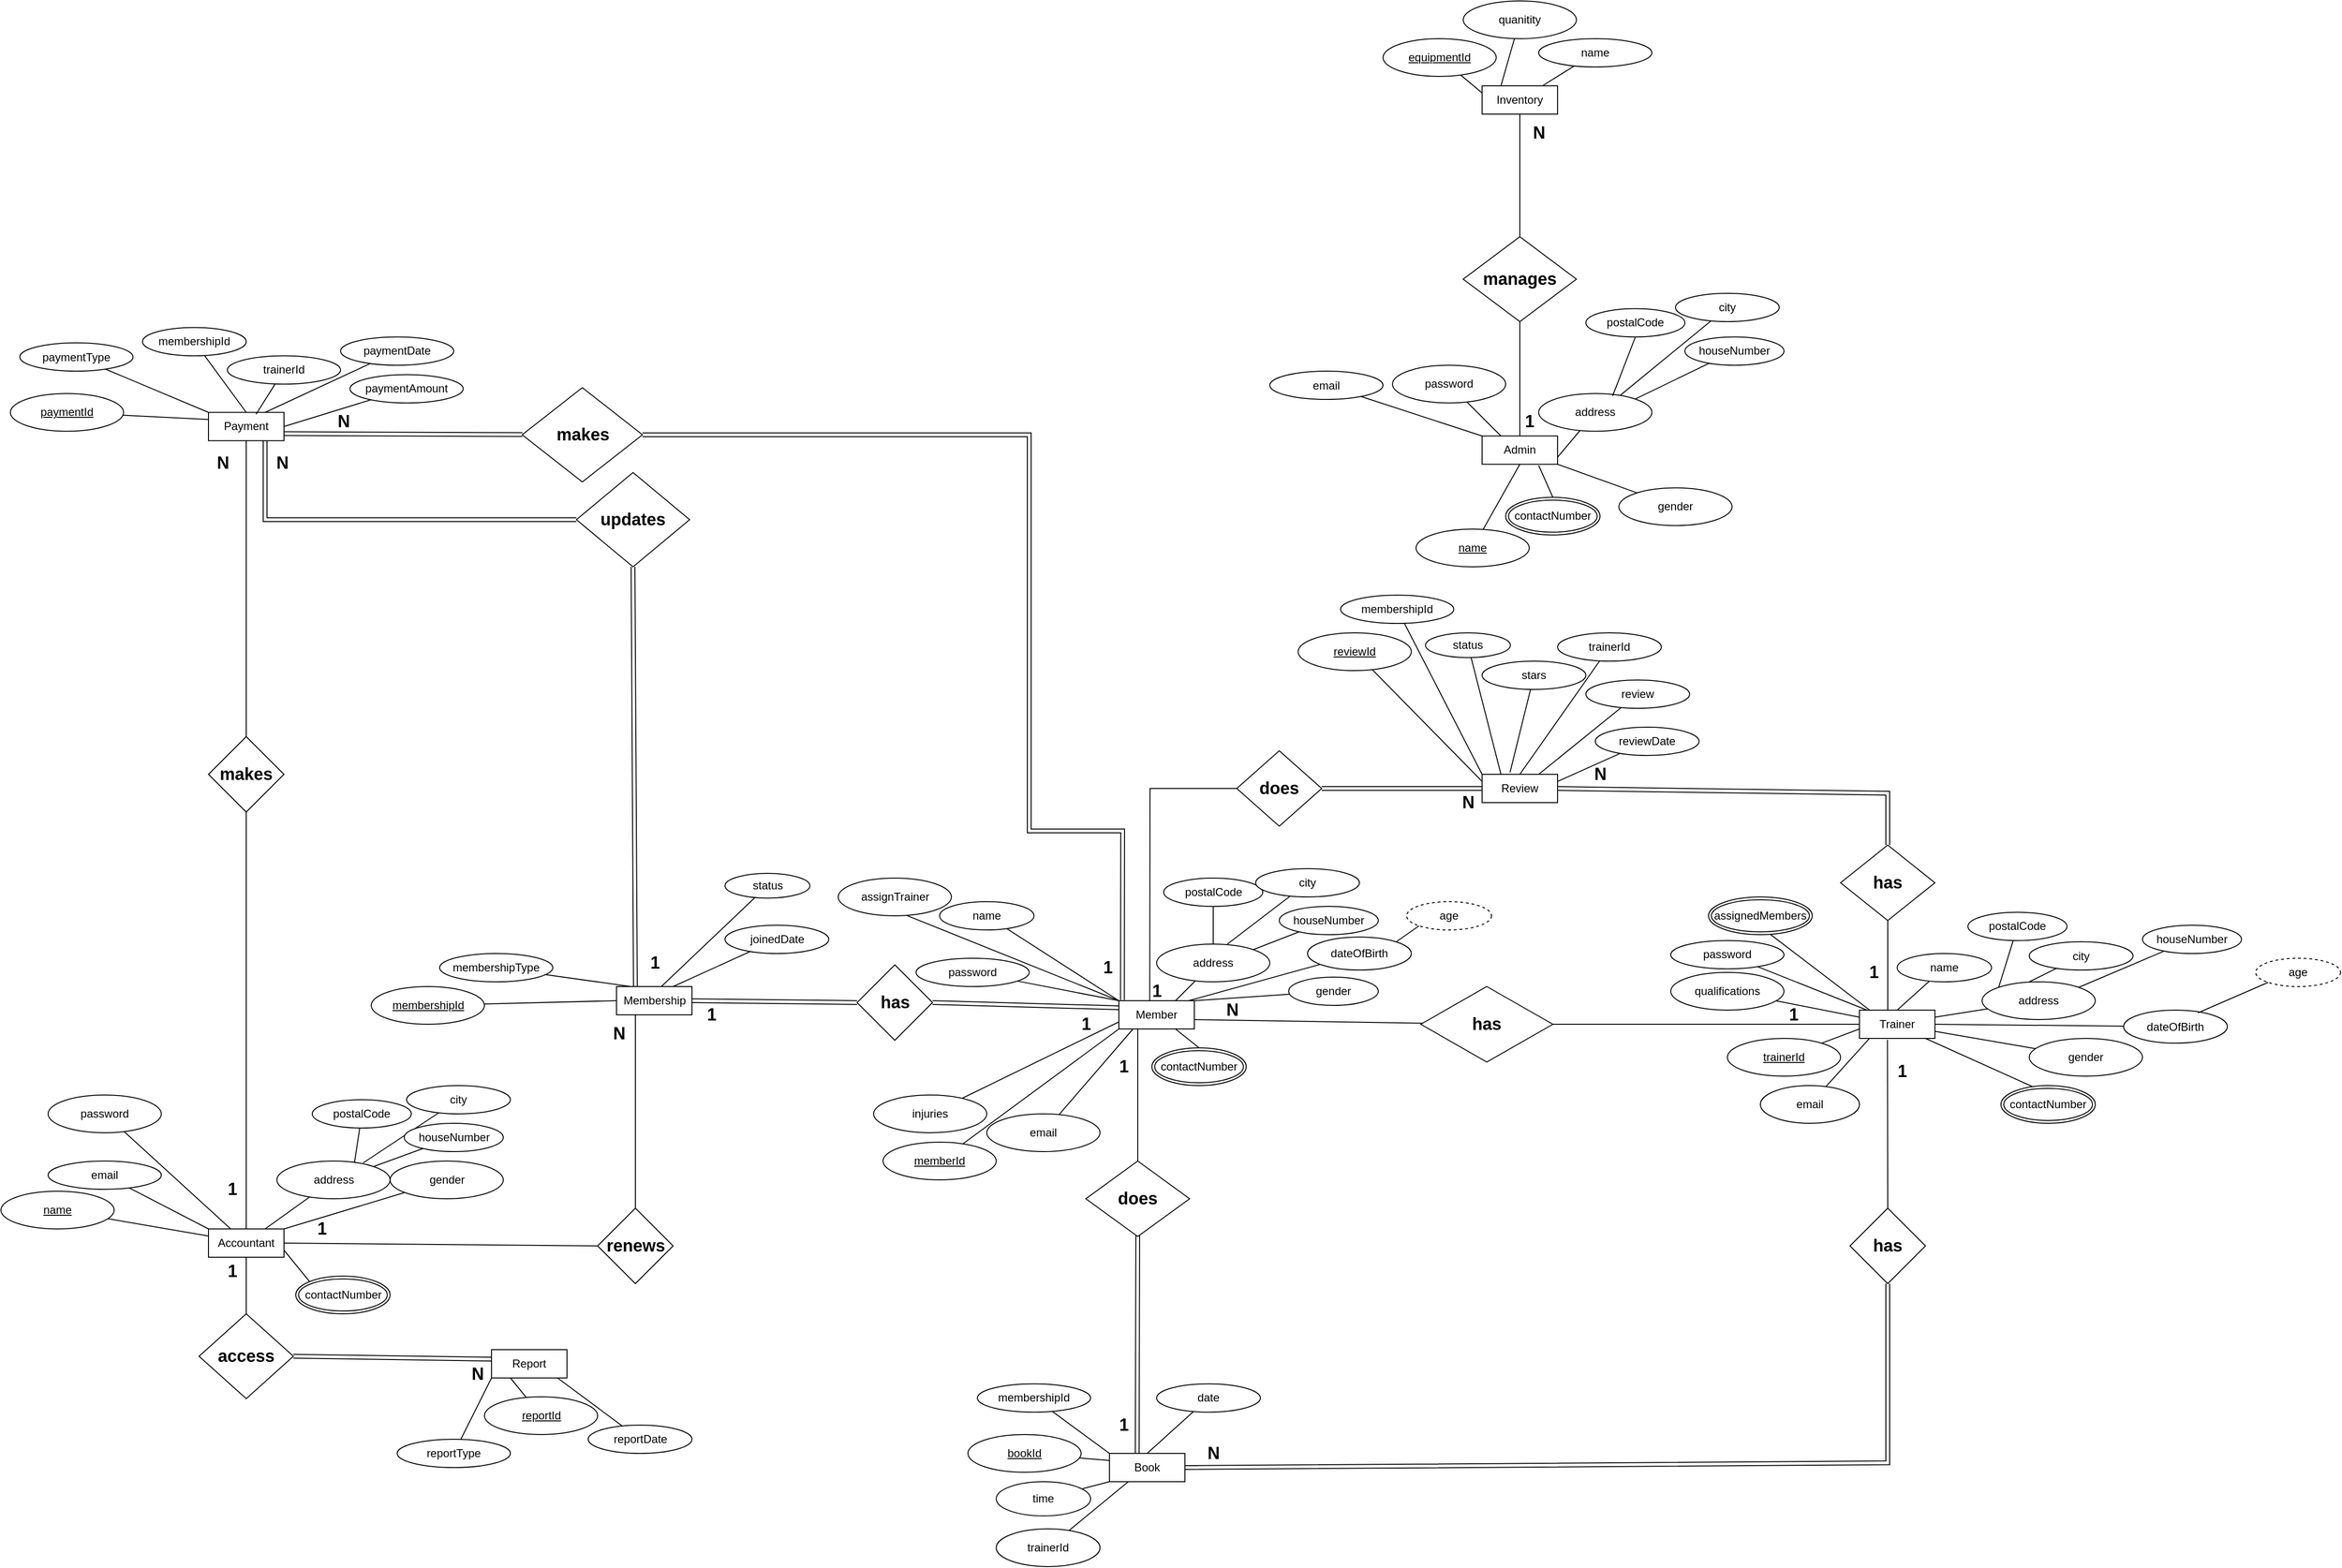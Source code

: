<mxfile version="14.6.13" type="device" pages="2"><diagram id="Mttn4xkRECd6wsgTAeNd" name="Page-2"><mxGraphModel dx="3900" dy="2514" grid="1" gridSize="10" guides="1" tooltips="1" connect="1" arrows="1" fold="1" page="1" pageScale="1" pageWidth="850" pageHeight="1100" math="0" shadow="0"><root><mxCell id="sg-HkLos861FaZecPHvQ-0"/><mxCell id="sg-HkLos861FaZecPHvQ-1" parent="sg-HkLos861FaZecPHvQ-0"/><mxCell id="Cx7Zk9-DoFskHNvFq9zO-0" value="Member" style="rounded=0;whiteSpace=wrap;html=1;" parent="sg-HkLos861FaZecPHvQ-1" vertex="1"><mxGeometry x="235" y="220" width="80" height="30" as="geometry"/></mxCell><mxCell id="Cx7Zk9-DoFskHNvFq9zO-1" value="" style="endArrow=none;html=1;exitX=0;exitY=0;exitDx=0;exitDy=0;" parent="sg-HkLos861FaZecPHvQ-1" source="Cx7Zk9-DoFskHNvFq9zO-0" target="Cx7Zk9-DoFskHNvFq9zO-2" edge="1"><mxGeometry width="50" height="50" relative="1" as="geometry"><mxPoint x="210" y="180" as="sourcePoint"/><mxPoint x="235" y="190" as="targetPoint"/></mxGeometry></mxCell><mxCell id="Cx7Zk9-DoFskHNvFq9zO-2" value="name" style="ellipse;whiteSpace=wrap;html=1;" parent="sg-HkLos861FaZecPHvQ-1" vertex="1"><mxGeometry x="45" y="115" width="100" height="30" as="geometry"/></mxCell><mxCell id="Cx7Zk9-DoFskHNvFq9zO-3" value="" style="endArrow=none;html=1;exitX=0;exitY=1;exitDx=0;exitDy=0;" parent="sg-HkLos861FaZecPHvQ-1" source="Cx7Zk9-DoFskHNvFq9zO-0" target="Cx7Zk9-DoFskHNvFq9zO-4" edge="1"><mxGeometry width="50" height="50" relative="1" as="geometry"><mxPoint x="235" y="240" as="sourcePoint"/><mxPoint x="135" y="220" as="targetPoint"/></mxGeometry></mxCell><mxCell id="Cx7Zk9-DoFskHNvFq9zO-4" value="&lt;u&gt;memberId&lt;/u&gt;" style="ellipse;whiteSpace=wrap;html=1;" parent="sg-HkLos861FaZecPHvQ-1" vertex="1"><mxGeometry x="-15" y="370" width="120" height="40" as="geometry"/></mxCell><mxCell id="Cx7Zk9-DoFskHNvFq9zO-5" value="" style="endArrow=none;html=1;exitX=0.75;exitY=0;exitDx=0;exitDy=0;" parent="sg-HkLos861FaZecPHvQ-1" source="Cx7Zk9-DoFskHNvFq9zO-0" target="Cx7Zk9-DoFskHNvFq9zO-6" edge="1"><mxGeometry width="50" height="50" relative="1" as="geometry"><mxPoint x="385" y="210" as="sourcePoint"/><mxPoint x="365" y="180" as="targetPoint"/></mxGeometry></mxCell><mxCell id="Cx7Zk9-DoFskHNvFq9zO-6" value="address" style="ellipse;whiteSpace=wrap;html=1;" parent="sg-HkLos861FaZecPHvQ-1" vertex="1"><mxGeometry x="275" y="160" width="120" height="40" as="geometry"/></mxCell><mxCell id="Cx7Zk9-DoFskHNvFq9zO-7" value="" style="endArrow=none;html=1;exitX=0.75;exitY=1;exitDx=0;exitDy=0;entryX=0.5;entryY=0;entryDx=0;entryDy=0;" parent="sg-HkLos861FaZecPHvQ-1" source="Cx7Zk9-DoFskHNvFq9zO-0" target="Cx7Zk9-DoFskHNvFq9zO-12" edge="1"><mxGeometry width="50" height="50" relative="1" as="geometry"><mxPoint x="335" y="257.5" as="sourcePoint"/><mxPoint x="382.427" y="229.638" as="targetPoint"/></mxGeometry></mxCell><mxCell id="Cx7Zk9-DoFskHNvFq9zO-8" value="" style="endArrow=none;html=1;exitX=0;exitY=0;exitDx=0;exitDy=0;" parent="sg-HkLos861FaZecPHvQ-1" source="Cx7Zk9-DoFskHNvFq9zO-0" target="Cx7Zk9-DoFskHNvFq9zO-9" edge="1"><mxGeometry width="50" height="50" relative="1" as="geometry"><mxPoint x="230" y="220" as="sourcePoint"/><mxPoint x="105" y="226.25" as="targetPoint"/></mxGeometry></mxCell><mxCell id="Cx7Zk9-DoFskHNvFq9zO-9" value="password" style="ellipse;whiteSpace=wrap;html=1;" parent="sg-HkLos861FaZecPHvQ-1" vertex="1"><mxGeometry x="20" y="175" width="120" height="30" as="geometry"/></mxCell><mxCell id="Cx7Zk9-DoFskHNvFq9zO-10" value="" style="endArrow=none;html=1;exitX=1;exitY=0;exitDx=0;exitDy=0;" parent="sg-HkLos861FaZecPHvQ-1" source="Cx7Zk9-DoFskHNvFq9zO-0" target="Cx7Zk9-DoFskHNvFq9zO-11" edge="1"><mxGeometry width="50" height="50" relative="1" as="geometry"><mxPoint x="355" y="340" as="sourcePoint"/><mxPoint x="465" y="332.5" as="targetPoint"/></mxGeometry></mxCell><mxCell id="Cx7Zk9-DoFskHNvFq9zO-11" value="gender" style="ellipse;whiteSpace=wrap;html=1;" parent="sg-HkLos861FaZecPHvQ-1" vertex="1"><mxGeometry x="415" y="195" width="95" height="30" as="geometry"/></mxCell><mxCell id="Cx7Zk9-DoFskHNvFq9zO-12" value="contactNumber" style="ellipse;shape=doubleEllipse;margin=3;whiteSpace=wrap;html=1;align=center;" parent="sg-HkLos861FaZecPHvQ-1" vertex="1"><mxGeometry x="270" y="270" width="100" height="40" as="geometry"/></mxCell><mxCell id="Cx7Zk9-DoFskHNvFq9zO-13" value="postalCode" style="ellipse;whiteSpace=wrap;html=1;" parent="sg-HkLos861FaZecPHvQ-1" vertex="1"><mxGeometry x="282.5" y="90" width="105" height="30" as="geometry"/></mxCell><mxCell id="Cx7Zk9-DoFskHNvFq9zO-14" value="" style="endArrow=none;html=1;exitX=0.5;exitY=0;exitDx=0;exitDy=0;" parent="sg-HkLos861FaZecPHvQ-1" source="Cx7Zk9-DoFskHNvFq9zO-6" target="Cx7Zk9-DoFskHNvFq9zO-13" edge="1"><mxGeometry width="50" height="50" relative="1" as="geometry"><mxPoint x="595" y="190" as="sourcePoint"/><mxPoint x="665" y="150" as="targetPoint"/></mxGeometry></mxCell><mxCell id="Cx7Zk9-DoFskHNvFq9zO-15" value="city" style="ellipse;whiteSpace=wrap;html=1;" parent="sg-HkLos861FaZecPHvQ-1" vertex="1"><mxGeometry x="380" y="80" width="110" height="30" as="geometry"/></mxCell><mxCell id="Cx7Zk9-DoFskHNvFq9zO-16" value="" style="endArrow=none;html=1;" parent="sg-HkLos861FaZecPHvQ-1" target="Cx7Zk9-DoFskHNvFq9zO-15" edge="1"><mxGeometry width="50" height="50" relative="1" as="geometry"><mxPoint x="350" y="160" as="sourcePoint"/><mxPoint x="475" y="360" as="targetPoint"/></mxGeometry></mxCell><mxCell id="Cx7Zk9-DoFskHNvFq9zO-17" value="houseNumber" style="ellipse;whiteSpace=wrap;html=1;" parent="sg-HkLos861FaZecPHvQ-1" vertex="1"><mxGeometry x="405" y="120" width="105" height="30" as="geometry"/></mxCell><mxCell id="Cx7Zk9-DoFskHNvFq9zO-18" value="" style="endArrow=none;html=1;exitX=1;exitY=0;exitDx=0;exitDy=0;" parent="sg-HkLos861FaZecPHvQ-1" source="Cx7Zk9-DoFskHNvFq9zO-6" target="Cx7Zk9-DoFskHNvFq9zO-17" edge="1"><mxGeometry width="50" height="50" relative="1" as="geometry"><mxPoint x="505" y="440" as="sourcePoint"/><mxPoint x="575" y="400" as="targetPoint"/></mxGeometry></mxCell><mxCell id="Cx7Zk9-DoFskHNvFq9zO-19" value="email" style="ellipse;whiteSpace=wrap;html=1;" parent="sg-HkLos861FaZecPHvQ-1" vertex="1"><mxGeometry x="95" y="340" width="120" height="40" as="geometry"/></mxCell><mxCell id="Cx7Zk9-DoFskHNvFq9zO-20" value="" style="endArrow=none;html=1;" parent="sg-HkLos861FaZecPHvQ-1" target="Cx7Zk9-DoFskHNvFq9zO-19" edge="1"><mxGeometry width="50" height="50" relative="1" as="geometry"><mxPoint x="250" y="250" as="sourcePoint"/><mxPoint x="485" y="552.5" as="targetPoint"/></mxGeometry></mxCell><mxCell id="Cx7Zk9-DoFskHNvFq9zO-21" value="injuries" style="ellipse;whiteSpace=wrap;html=1;" parent="sg-HkLos861FaZecPHvQ-1" vertex="1"><mxGeometry x="-25" y="320" width="120" height="40" as="geometry"/></mxCell><mxCell id="Cx7Zk9-DoFskHNvFq9zO-22" value="" style="endArrow=none;html=1;exitX=0;exitY=0.75;exitDx=0;exitDy=0;" parent="sg-HkLos861FaZecPHvQ-1" source="Cx7Zk9-DoFskHNvFq9zO-0" target="Cx7Zk9-DoFskHNvFq9zO-21" edge="1"><mxGeometry width="50" height="50" relative="1" as="geometry"><mxPoint x="225" y="230" as="sourcePoint"/><mxPoint x="195" y="542.5" as="targetPoint"/></mxGeometry></mxCell><mxCell id="Cx7Zk9-DoFskHNvFq9zO-23" value="dateOfBirth" style="ellipse;whiteSpace=wrap;html=1;" parent="sg-HkLos861FaZecPHvQ-1" vertex="1"><mxGeometry x="435" y="152.5" width="110" height="35" as="geometry"/></mxCell><mxCell id="Cx7Zk9-DoFskHNvFq9zO-24" value="" style="endArrow=none;html=1;exitX=0.925;exitY=0;exitDx=0;exitDy=0;exitPerimeter=0;" parent="sg-HkLos861FaZecPHvQ-1" source="Cx7Zk9-DoFskHNvFq9zO-0" target="Cx7Zk9-DoFskHNvFq9zO-23" edge="1"><mxGeometry width="50" height="50" relative="1" as="geometry"><mxPoint x="-75" y="410" as="sourcePoint"/><mxPoint x="75" y="522.5" as="targetPoint"/></mxGeometry></mxCell><mxCell id="jHiyccGc0dynFE0dMiJR-0" value="" style="endArrow=none;html=1;entryX=0.583;entryY=0.964;entryDx=0;entryDy=0;entryPerimeter=0;exitX=0;exitY=0;exitDx=0;exitDy=0;" parent="sg-HkLos861FaZecPHvQ-1" source="Cx7Zk9-DoFskHNvFq9zO-0" target="jHiyccGc0dynFE0dMiJR-1" edge="1"><mxGeometry width="50" height="50" relative="1" as="geometry"><mxPoint x="230" y="190" as="sourcePoint"/><mxPoint x="185" y="330" as="targetPoint"/></mxGeometry></mxCell><mxCell id="jHiyccGc0dynFE0dMiJR-1" value="assignTrainer" style="ellipse;whiteSpace=wrap;html=1;" parent="sg-HkLos861FaZecPHvQ-1" vertex="1"><mxGeometry x="-62.5" y="90" width="120" height="40" as="geometry"/></mxCell><mxCell id="ok5l0tvD4VQJx2b89Yvu-0" value="Trainer" style="rounded=0;whiteSpace=wrap;html=1;" parent="sg-HkLos861FaZecPHvQ-1" vertex="1"><mxGeometry x="1020" y="230" width="80" height="30" as="geometry"/></mxCell><mxCell id="ok5l0tvD4VQJx2b89Yvu-1" value="" style="endArrow=none;html=1;exitX=0.5;exitY=0;exitDx=0;exitDy=0;" parent="sg-HkLos861FaZecPHvQ-1" source="ok5l0tvD4VQJx2b89Yvu-0" target="ok5l0tvD4VQJx2b89Yvu-2" edge="1"><mxGeometry width="50" height="50" relative="1" as="geometry"><mxPoint x="1090" y="430" as="sourcePoint"/><mxPoint x="1020" y="200" as="targetPoint"/></mxGeometry></mxCell><mxCell id="ok5l0tvD4VQJx2b89Yvu-2" value="name" style="ellipse;whiteSpace=wrap;html=1;" parent="sg-HkLos861FaZecPHvQ-1" vertex="1"><mxGeometry x="1060" y="170" width="100" height="30" as="geometry"/></mxCell><mxCell id="ok5l0tvD4VQJx2b89Yvu-3" value="" style="endArrow=none;html=1;" parent="sg-HkLos861FaZecPHvQ-1" target="ok5l0tvD4VQJx2b89Yvu-4" edge="1"><mxGeometry width="50" height="50" relative="1" as="geometry"><mxPoint x="1020" y="250" as="sourcePoint"/><mxPoint x="920" y="230" as="targetPoint"/></mxGeometry></mxCell><mxCell id="ok5l0tvD4VQJx2b89Yvu-4" value="&lt;u&gt;trainerId&lt;/u&gt;" style="ellipse;whiteSpace=wrap;html=1;" parent="sg-HkLos861FaZecPHvQ-1" vertex="1"><mxGeometry x="880" y="260" width="120" height="40" as="geometry"/></mxCell><mxCell id="ok5l0tvD4VQJx2b89Yvu-5" value="" style="endArrow=none;html=1;exitX=1;exitY=0.25;exitDx=0;exitDy=0;" parent="sg-HkLos861FaZecPHvQ-1" source="ok5l0tvD4VQJx2b89Yvu-0" target="ok5l0tvD4VQJx2b89Yvu-6" edge="1"><mxGeometry width="50" height="50" relative="1" as="geometry"><mxPoint x="1170" y="220" as="sourcePoint"/><mxPoint x="1150" y="190" as="targetPoint"/></mxGeometry></mxCell><mxCell id="ok5l0tvD4VQJx2b89Yvu-6" value="address" style="ellipse;whiteSpace=wrap;html=1;" parent="sg-HkLos861FaZecPHvQ-1" vertex="1"><mxGeometry x="1150" y="200" width="120" height="40" as="geometry"/></mxCell><mxCell id="ok5l0tvD4VQJx2b89Yvu-7" value="" style="endArrow=none;html=1;entryX=0.332;entryY=0.025;entryDx=0;entryDy=0;entryPerimeter=0;" parent="sg-HkLos861FaZecPHvQ-1" target="ok5l0tvD4VQJx2b89Yvu-12" edge="1"><mxGeometry width="50" height="50" relative="1" as="geometry"><mxPoint x="1090" y="260" as="sourcePoint"/><mxPoint x="1086" y="300" as="targetPoint"/></mxGeometry></mxCell><mxCell id="ok5l0tvD4VQJx2b89Yvu-8" value="" style="endArrow=none;html=1;" parent="sg-HkLos861FaZecPHvQ-1" target="ok5l0tvD4VQJx2b89Yvu-9" edge="1"><mxGeometry width="50" height="50" relative="1" as="geometry"><mxPoint x="1028" y="230" as="sourcePoint"/><mxPoint x="890" y="236.25" as="targetPoint"/></mxGeometry></mxCell><mxCell id="ok5l0tvD4VQJx2b89Yvu-9" value="password" style="ellipse;whiteSpace=wrap;html=1;" parent="sg-HkLos861FaZecPHvQ-1" vertex="1"><mxGeometry x="820" y="156.25" width="120" height="30" as="geometry"/></mxCell><mxCell id="ok5l0tvD4VQJx2b89Yvu-10" value="" style="endArrow=none;html=1;exitX=1;exitY=0.75;exitDx=0;exitDy=0;" parent="sg-HkLos861FaZecPHvQ-1" source="ok5l0tvD4VQJx2b89Yvu-0" target="ok5l0tvD4VQJx2b89Yvu-11" edge="1"><mxGeometry width="50" height="50" relative="1" as="geometry"><mxPoint x="1140" y="350" as="sourcePoint"/><mxPoint x="1250" y="342.5" as="targetPoint"/></mxGeometry></mxCell><mxCell id="ok5l0tvD4VQJx2b89Yvu-11" value="gender" style="ellipse;whiteSpace=wrap;html=1;" parent="sg-HkLos861FaZecPHvQ-1" vertex="1"><mxGeometry x="1200" y="260" width="120" height="40" as="geometry"/></mxCell><mxCell id="ok5l0tvD4VQJx2b89Yvu-12" value="contactNumber" style="ellipse;shape=doubleEllipse;margin=3;whiteSpace=wrap;html=1;align=center;" parent="sg-HkLos861FaZecPHvQ-1" vertex="1"><mxGeometry x="1170" y="310" width="100" height="40" as="geometry"/></mxCell><mxCell id="ok5l0tvD4VQJx2b89Yvu-13" value="postalCode" style="ellipse;whiteSpace=wrap;html=1;" parent="sg-HkLos861FaZecPHvQ-1" vertex="1"><mxGeometry x="1135" y="126.25" width="105" height="30" as="geometry"/></mxCell><mxCell id="ok5l0tvD4VQJx2b89Yvu-14" value="" style="endArrow=none;html=1;exitX=0;exitY=0;exitDx=0;exitDy=0;" parent="sg-HkLos861FaZecPHvQ-1" source="ok5l0tvD4VQJx2b89Yvu-6" target="ok5l0tvD4VQJx2b89Yvu-13" edge="1"><mxGeometry width="50" height="50" relative="1" as="geometry"><mxPoint x="1380" y="200" as="sourcePoint"/><mxPoint x="1450" y="160" as="targetPoint"/></mxGeometry></mxCell><mxCell id="ok5l0tvD4VQJx2b89Yvu-15" value="city" style="ellipse;whiteSpace=wrap;html=1;" parent="sg-HkLos861FaZecPHvQ-1" vertex="1"><mxGeometry x="1200" y="157.5" width="110" height="30" as="geometry"/></mxCell><mxCell id="ok5l0tvD4VQJx2b89Yvu-16" value="" style="endArrow=none;html=1;exitX=0.417;exitY=0;exitDx=0;exitDy=0;exitPerimeter=0;" parent="sg-HkLos861FaZecPHvQ-1" source="ok5l0tvD4VQJx2b89Yvu-6" target="ok5l0tvD4VQJx2b89Yvu-15" edge="1"><mxGeometry width="50" height="50" relative="1" as="geometry"><mxPoint x="1150" y="140" as="sourcePoint"/><mxPoint x="1330" y="360" as="targetPoint"/></mxGeometry></mxCell><mxCell id="ok5l0tvD4VQJx2b89Yvu-17" value="houseNumber" style="ellipse;whiteSpace=wrap;html=1;" parent="sg-HkLos861FaZecPHvQ-1" vertex="1"><mxGeometry x="1320" y="140" width="105" height="30" as="geometry"/></mxCell><mxCell id="ok5l0tvD4VQJx2b89Yvu-18" value="" style="endArrow=none;html=1;exitX=1;exitY=0;exitDx=0;exitDy=0;" parent="sg-HkLos861FaZecPHvQ-1" source="ok5l0tvD4VQJx2b89Yvu-6" target="ok5l0tvD4VQJx2b89Yvu-17" edge="1"><mxGeometry width="50" height="50" relative="1" as="geometry"><mxPoint x="1290" y="450" as="sourcePoint"/><mxPoint x="1360" y="410" as="targetPoint"/></mxGeometry></mxCell><mxCell id="ok5l0tvD4VQJx2b89Yvu-19" value="email" style="ellipse;whiteSpace=wrap;html=1;" parent="sg-HkLos861FaZecPHvQ-1" vertex="1"><mxGeometry x="915" y="310" width="105" height="40" as="geometry"/></mxCell><mxCell id="ok5l0tvD4VQJx2b89Yvu-20" value="" style="endArrow=none;html=1;exitX=0.129;exitY=1.01;exitDx=0;exitDy=0;exitPerimeter=0;" parent="sg-HkLos861FaZecPHvQ-1" source="ok5l0tvD4VQJx2b89Yvu-0" target="ok5l0tvD4VQJx2b89Yvu-19" edge="1"><mxGeometry width="50" height="50" relative="1" as="geometry"><mxPoint x="1088" y="260" as="sourcePoint"/><mxPoint x="1270" y="562.5" as="targetPoint"/></mxGeometry></mxCell><mxCell id="ok5l0tvD4VQJx2b89Yvu-21" value="qualifications" style="ellipse;whiteSpace=wrap;html=1;" parent="sg-HkLos861FaZecPHvQ-1" vertex="1"><mxGeometry x="820" y="190" width="120" height="40" as="geometry"/></mxCell><mxCell id="ok5l0tvD4VQJx2b89Yvu-22" value="" style="endArrow=none;html=1;exitX=0;exitY=0.25;exitDx=0;exitDy=0;" parent="sg-HkLos861FaZecPHvQ-1" source="ok5l0tvD4VQJx2b89Yvu-0" target="ok5l0tvD4VQJx2b89Yvu-21" edge="1"><mxGeometry width="50" height="50" relative="1" as="geometry"><mxPoint x="1010" y="240" as="sourcePoint"/><mxPoint x="980" y="552.5" as="targetPoint"/></mxGeometry></mxCell><mxCell id="ok5l0tvD4VQJx2b89Yvu-23" value="dateOfBirth" style="ellipse;whiteSpace=wrap;html=1;" parent="sg-HkLos861FaZecPHvQ-1" vertex="1"><mxGeometry x="1300" y="230" width="110" height="35" as="geometry"/></mxCell><mxCell id="ok5l0tvD4VQJx2b89Yvu-24" value="" style="endArrow=none;html=1;exitX=1;exitY=0.5;exitDx=0;exitDy=0;" parent="sg-HkLos861FaZecPHvQ-1" source="ok5l0tvD4VQJx2b89Yvu-0" target="ok5l0tvD4VQJx2b89Yvu-23" edge="1"><mxGeometry width="50" height="50" relative="1" as="geometry"><mxPoint x="710" y="420" as="sourcePoint"/><mxPoint x="860" y="532.5" as="targetPoint"/></mxGeometry></mxCell><mxCell id="ok5l0tvD4VQJx2b89Yvu-27" value="" style="endArrow=none;html=1;exitX=0.135;exitY=0;exitDx=0;exitDy=0;exitPerimeter=0;entryX=0.583;entryY=0.964;entryDx=0;entryDy=0;entryPerimeter=0;" parent="sg-HkLos861FaZecPHvQ-1" source="ok5l0tvD4VQJx2b89Yvu-0" edge="1"><mxGeometry width="50" height="50" relative="1" as="geometry"><mxPoint x="1160" y="561.01" as="sourcePoint"/><mxPoint x="924.13" y="148.56" as="targetPoint"/></mxGeometry></mxCell><mxCell id="ok5l0tvD4VQJx2b89Yvu-28" value="assignedMembers" style="ellipse;shape=doubleEllipse;margin=3;whiteSpace=wrap;html=1;align=center;" parent="sg-HkLos861FaZecPHvQ-1" vertex="1"><mxGeometry x="860" y="110" width="110" height="40" as="geometry"/></mxCell><mxCell id="ZZDNE0pT4U8wGql0mtok-0" value="" style="endArrow=none;html=1;" parent="sg-HkLos861FaZecPHvQ-1" target="ZZDNE0pT4U8wGql0mtok-1" edge="1"><mxGeometry width="50" height="50" relative="1" as="geometry"><mxPoint x="315" y="240" as="sourcePoint"/><mxPoint x="520" y="235" as="targetPoint"/></mxGeometry></mxCell><mxCell id="ZZDNE0pT4U8wGql0mtok-1" value="&lt;font style=&quot;font-size: 18px&quot;&gt;&lt;b&gt;has&lt;/b&gt;&lt;/font&gt;" style="rhombus;whiteSpace=wrap;html=1;" parent="sg-HkLos861FaZecPHvQ-1" vertex="1"><mxGeometry x="555" y="205" width="140" height="80" as="geometry"/></mxCell><mxCell id="ZZDNE0pT4U8wGql0mtok-3" value="" style="endArrow=none;html=1;exitX=1;exitY=0.5;exitDx=0;exitDy=0;entryX=0;entryY=0.5;entryDx=0;entryDy=0;" parent="sg-HkLos861FaZecPHvQ-1" source="ZZDNE0pT4U8wGql0mtok-1" target="ok5l0tvD4VQJx2b89Yvu-0" edge="1"><mxGeometry width="50" height="50" relative="1" as="geometry"><mxPoint x="860" y="420" as="sourcePoint"/><mxPoint x="910" y="370" as="targetPoint"/></mxGeometry></mxCell><mxCell id="ZZDNE0pT4U8wGql0mtok-5" value="age" style="ellipse;whiteSpace=wrap;html=1;align=center;dashed=1;" parent="sg-HkLos861FaZecPHvQ-1" vertex="1"><mxGeometry x="1440" y="175" width="90" height="30" as="geometry"/></mxCell><mxCell id="ZZDNE0pT4U8wGql0mtok-6" value="" style="endArrow=none;html=1;exitX=0;exitY=1;exitDx=0;exitDy=0;entryX=0.717;entryY=0.082;entryDx=0;entryDy=0;entryPerimeter=0;" parent="sg-HkLos861FaZecPHvQ-1" source="ZZDNE0pT4U8wGql0mtok-5" target="ok5l0tvD4VQJx2b89Yvu-23" edge="1"><mxGeometry width="50" height="50" relative="1" as="geometry"><mxPoint x="1560.25" y="574.6" as="sourcePoint"/><mxPoint x="1220" y="300" as="targetPoint"/></mxGeometry></mxCell><mxCell id="ZZDNE0pT4U8wGql0mtok-7" value="age" style="ellipse;whiteSpace=wrap;html=1;align=center;dashed=1;" parent="sg-HkLos861FaZecPHvQ-1" vertex="1"><mxGeometry x="540" y="115" width="90" height="30" as="geometry"/></mxCell><mxCell id="ZZDNE0pT4U8wGql0mtok-8" value="" style="endArrow=none;html=1;entryX=1;entryY=0;entryDx=0;entryDy=0;exitX=0;exitY=1;exitDx=0;exitDy=0;" parent="sg-HkLos861FaZecPHvQ-1" source="ZZDNE0pT4U8wGql0mtok-7" target="Cx7Zk9-DoFskHNvFq9zO-23" edge="1"><mxGeometry width="50" height="50" relative="1" as="geometry"><mxPoint x="780" y="300" as="sourcePoint"/><mxPoint x="780.08" y="200.12" as="targetPoint"/></mxGeometry></mxCell><mxCell id="ZZDNE0pT4U8wGql0mtok-9" value="&lt;b&gt;&lt;font style=&quot;font-size: 18px&quot;&gt;N&lt;/font&gt;&lt;/b&gt;" style="text;html=1;align=center;verticalAlign=middle;resizable=0;points=[];autosize=1;" parent="sg-HkLos861FaZecPHvQ-1" vertex="1"><mxGeometry x="340" y="220" width="30" height="20" as="geometry"/></mxCell><mxCell id="ZZDNE0pT4U8wGql0mtok-11" value="&lt;b&gt;&lt;font style=&quot;font-size: 18px&quot;&gt;1&lt;/font&gt;&lt;/b&gt;" style="text;html=1;align=center;verticalAlign=middle;resizable=0;points=[];autosize=1;" parent="sg-HkLos861FaZecPHvQ-1" vertex="1"><mxGeometry x="935" y="225" width="30" height="20" as="geometry"/></mxCell><mxCell id="orl9mTg55DL9CxGQ50bb-0" value="Book" style="rounded=0;whiteSpace=wrap;html=1;" parent="sg-HkLos861FaZecPHvQ-1" vertex="1"><mxGeometry x="225" y="700" width="80" height="30" as="geometry"/></mxCell><mxCell id="orl9mTg55DL9CxGQ50bb-1" value="" style="endArrow=none;html=1;exitX=0.25;exitY=1;exitDx=0;exitDy=0;" parent="sg-HkLos861FaZecPHvQ-1" source="orl9mTg55DL9CxGQ50bb-0" target="orl9mTg55DL9CxGQ50bb-2" edge="1"><mxGeometry width="50" height="50" relative="1" as="geometry"><mxPoint x="355" y="900" as="sourcePoint"/><mxPoint x="285" y="670" as="targetPoint"/></mxGeometry></mxCell><mxCell id="orl9mTg55DL9CxGQ50bb-2" value="trainerId" style="ellipse;whiteSpace=wrap;html=1;" parent="sg-HkLos861FaZecPHvQ-1" vertex="1"><mxGeometry x="105" y="780" width="110" height="40" as="geometry"/></mxCell><mxCell id="orl9mTg55DL9CxGQ50bb-3" value="" style="endArrow=none;html=1;exitX=0;exitY=0.25;exitDx=0;exitDy=0;" parent="sg-HkLos861FaZecPHvQ-1" source="orl9mTg55DL9CxGQ50bb-0" target="orl9mTg55DL9CxGQ50bb-4" edge="1"><mxGeometry width="50" height="50" relative="1" as="geometry"><mxPoint x="205" y="730" as="sourcePoint"/><mxPoint x="185" y="700" as="targetPoint"/></mxGeometry></mxCell><mxCell id="orl9mTg55DL9CxGQ50bb-4" value="&lt;u&gt;bookId&lt;/u&gt;" style="ellipse;whiteSpace=wrap;html=1;" parent="sg-HkLos861FaZecPHvQ-1" vertex="1"><mxGeometry x="75" y="680" width="120" height="40" as="geometry"/></mxCell><mxCell id="orl9mTg55DL9CxGQ50bb-5" value="" style="endArrow=none;html=1;exitX=0;exitY=0;exitDx=0;exitDy=0;" parent="sg-HkLos861FaZecPHvQ-1" source="orl9mTg55DL9CxGQ50bb-0" target="orl9mTg55DL9CxGQ50bb-6" edge="1"><mxGeometry width="50" height="50" relative="1" as="geometry"><mxPoint x="45" y="713.75" as="sourcePoint"/><mxPoint x="155" y="706.25" as="targetPoint"/></mxGeometry></mxCell><mxCell id="orl9mTg55DL9CxGQ50bb-6" value="membershipId" style="ellipse;whiteSpace=wrap;html=1;" parent="sg-HkLos861FaZecPHvQ-1" vertex="1"><mxGeometry x="85" y="626.25" width="120" height="30" as="geometry"/></mxCell><mxCell id="orl9mTg55DL9CxGQ50bb-7" value="time" style="ellipse;whiteSpace=wrap;html=1;" parent="sg-HkLos861FaZecPHvQ-1" vertex="1"><mxGeometry x="105" y="730" width="100" height="36.25" as="geometry"/></mxCell><mxCell id="orl9mTg55DL9CxGQ50bb-8" value="" style="endArrow=none;html=1;exitX=0;exitY=1;exitDx=0;exitDy=0;" parent="sg-HkLos861FaZecPHvQ-1" source="orl9mTg55DL9CxGQ50bb-0" target="orl9mTg55DL9CxGQ50bb-7" edge="1"><mxGeometry width="50" height="50" relative="1" as="geometry"><mxPoint x="325" y="960" as="sourcePoint"/><mxPoint x="305" y="930" as="targetPoint"/></mxGeometry></mxCell><mxCell id="orl9mTg55DL9CxGQ50bb-9" value="date" style="ellipse;whiteSpace=wrap;html=1;" parent="sg-HkLos861FaZecPHvQ-1" vertex="1"><mxGeometry x="275" y="626.25" width="110" height="30" as="geometry"/></mxCell><mxCell id="orl9mTg55DL9CxGQ50bb-10" value="" style="endArrow=none;html=1;exitX=0.5;exitY=0;exitDx=0;exitDy=0;" parent="sg-HkLos861FaZecPHvQ-1" source="orl9mTg55DL9CxGQ50bb-0" target="orl9mTg55DL9CxGQ50bb-9" edge="1"><mxGeometry width="50" height="50" relative="1" as="geometry"><mxPoint x="165" y="920" as="sourcePoint"/><mxPoint x="145" y="890" as="targetPoint"/></mxGeometry></mxCell><mxCell id="orl9mTg55DL9CxGQ50bb-12" value="" style="endArrow=none;html=1;exitX=0.25;exitY=1;exitDx=0;exitDy=0;" parent="sg-HkLos861FaZecPHvQ-1" source="Cx7Zk9-DoFskHNvFq9zO-0" target="orl9mTg55DL9CxGQ50bb-13" edge="1"><mxGeometry width="50" height="50" relative="1" as="geometry"><mxPoint x="620" y="550" as="sourcePoint"/><mxPoint x="720" y="400" as="targetPoint"/></mxGeometry></mxCell><mxCell id="orl9mTg55DL9CxGQ50bb-13" value="&lt;font style=&quot;font-size: 18px&quot;&gt;&lt;b&gt;does&lt;/b&gt;&lt;/font&gt;" style="rhombus;whiteSpace=wrap;html=1;" parent="sg-HkLos861FaZecPHvQ-1" vertex="1"><mxGeometry x="200" y="390" width="110" height="80" as="geometry"/></mxCell><mxCell id="orl9mTg55DL9CxGQ50bb-16" value="" style="shape=link;html=1;exitX=0.5;exitY=1;exitDx=0;exitDy=0;entryX=0.368;entryY=0.035;entryDx=0;entryDy=0;entryPerimeter=0;" parent="sg-HkLos861FaZecPHvQ-1" edge="1"><mxGeometry width="100" relative="1" as="geometry"><mxPoint x="255" y="469" as="sourcePoint"/><mxPoint x="254.44" y="700.05" as="targetPoint"/></mxGeometry></mxCell><mxCell id="orl9mTg55DL9CxGQ50bb-18" value="&lt;b&gt;&lt;font style=&quot;font-size: 18px&quot;&gt;1&lt;/font&gt;&lt;/b&gt;" style="text;html=1;align=center;verticalAlign=middle;resizable=0;points=[];autosize=1;" parent="sg-HkLos861FaZecPHvQ-1" vertex="1"><mxGeometry x="225" y="280" width="30" height="20" as="geometry"/></mxCell><mxCell id="orl9mTg55DL9CxGQ50bb-19" value="&lt;b&gt;&lt;font style=&quot;font-size: 18px&quot;&gt;1&lt;/font&gt;&lt;/b&gt;" style="text;html=1;align=center;verticalAlign=middle;resizable=0;points=[];autosize=1;" parent="sg-HkLos861FaZecPHvQ-1" vertex="1"><mxGeometry x="225" y="660" width="30" height="20" as="geometry"/></mxCell><mxCell id="4P4G2cJGGZK_lYb2g1eA-0" value="Review" style="rounded=0;whiteSpace=wrap;html=1;" parent="sg-HkLos861FaZecPHvQ-1" vertex="1"><mxGeometry x="620" y="-20" width="80" height="30" as="geometry"/></mxCell><mxCell id="4P4G2cJGGZK_lYb2g1eA-1" value="" style="endArrow=none;html=1;exitX=0.25;exitY=0;exitDx=0;exitDy=0;" parent="sg-HkLos861FaZecPHvQ-1" source="4P4G2cJGGZK_lYb2g1eA-0" target="4P4G2cJGGZK_lYb2g1eA-2" edge="1"><mxGeometry width="50" height="50" relative="1" as="geometry"><mxPoint x="285" y="-230" as="sourcePoint"/><mxPoint x="215" y="-460" as="targetPoint"/></mxGeometry></mxCell><mxCell id="4P4G2cJGGZK_lYb2g1eA-2" value="status" style="ellipse;whiteSpace=wrap;html=1;" parent="sg-HkLos861FaZecPHvQ-1" vertex="1"><mxGeometry x="560" y="-170" width="90" height="26.25" as="geometry"/></mxCell><mxCell id="4P4G2cJGGZK_lYb2g1eA-3" value="" style="endArrow=none;html=1;exitX=0;exitY=0.25;exitDx=0;exitDy=0;" parent="sg-HkLos861FaZecPHvQ-1" source="4P4G2cJGGZK_lYb2g1eA-0" target="4P4G2cJGGZK_lYb2g1eA-4" edge="1"><mxGeometry width="50" height="50" relative="1" as="geometry"><mxPoint x="135" y="-400" as="sourcePoint"/><mxPoint x="115" y="-430" as="targetPoint"/></mxGeometry></mxCell><mxCell id="4P4G2cJGGZK_lYb2g1eA-4" value="&lt;u&gt;reviewId&lt;/u&gt;" style="ellipse;whiteSpace=wrap;html=1;" parent="sg-HkLos861FaZecPHvQ-1" vertex="1"><mxGeometry x="425" y="-170" width="120" height="40" as="geometry"/></mxCell><mxCell id="4P4G2cJGGZK_lYb2g1eA-5" value="" style="endArrow=none;html=1;exitX=0;exitY=0;exitDx=0;exitDy=0;" parent="sg-HkLos861FaZecPHvQ-1" source="4P4G2cJGGZK_lYb2g1eA-0" target="4P4G2cJGGZK_lYb2g1eA-6" edge="1"><mxGeometry width="50" height="50" relative="1" as="geometry"><mxPoint x="-25" y="-416.25" as="sourcePoint"/><mxPoint x="85" y="-423.75" as="targetPoint"/></mxGeometry></mxCell><mxCell id="4P4G2cJGGZK_lYb2g1eA-6" value="membershipId" style="ellipse;whiteSpace=wrap;html=1;" parent="sg-HkLos861FaZecPHvQ-1" vertex="1"><mxGeometry x="470" y="-210" width="120" height="30" as="geometry"/></mxCell><mxCell id="4P4G2cJGGZK_lYb2g1eA-7" value="trainerId" style="ellipse;whiteSpace=wrap;html=1;" parent="sg-HkLos861FaZecPHvQ-1" vertex="1"><mxGeometry x="700" y="-170" width="110" height="30" as="geometry"/></mxCell><mxCell id="4P4G2cJGGZK_lYb2g1eA-8" value="" style="endArrow=none;html=1;exitX=0.5;exitY=0;exitDx=0;exitDy=0;" parent="sg-HkLos861FaZecPHvQ-1" source="4P4G2cJGGZK_lYb2g1eA-0" target="4P4G2cJGGZK_lYb2g1eA-7" edge="1"><mxGeometry width="50" height="50" relative="1" as="geometry"><mxPoint x="95" y="-210" as="sourcePoint"/><mxPoint x="75" y="-240" as="targetPoint"/></mxGeometry></mxCell><mxCell id="4P4G2cJGGZK_lYb2g1eA-9" value="review" style="ellipse;whiteSpace=wrap;html=1;" parent="sg-HkLos861FaZecPHvQ-1" vertex="1"><mxGeometry x="730" y="-120" width="110" height="30" as="geometry"/></mxCell><mxCell id="4P4G2cJGGZK_lYb2g1eA-10" value="" style="endArrow=none;html=1;exitX=0.75;exitY=0;exitDx=0;exitDy=0;" parent="sg-HkLos861FaZecPHvQ-1" source="4P4G2cJGGZK_lYb2g1eA-0" target="4P4G2cJGGZK_lYb2g1eA-9" edge="1"><mxGeometry width="50" height="50" relative="1" as="geometry"><mxPoint x="265" y="-420" as="sourcePoint"/><mxPoint x="85" y="-230" as="targetPoint"/></mxGeometry></mxCell><mxCell id="4P4G2cJGGZK_lYb2g1eA-11" value="reviewDate" style="ellipse;whiteSpace=wrap;html=1;" parent="sg-HkLos861FaZecPHvQ-1" vertex="1"><mxGeometry x="740" y="-70" width="110" height="30" as="geometry"/></mxCell><mxCell id="4P4G2cJGGZK_lYb2g1eA-12" value="" style="endArrow=none;html=1;exitX=1;exitY=0.25;exitDx=0;exitDy=0;" parent="sg-HkLos861FaZecPHvQ-1" source="4P4G2cJGGZK_lYb2g1eA-0" target="4P4G2cJGGZK_lYb2g1eA-11" edge="1"><mxGeometry width="50" height="50" relative="1" as="geometry"><mxPoint x="275" y="-410" as="sourcePoint"/><mxPoint x="95" y="-220" as="targetPoint"/></mxGeometry></mxCell><mxCell id="4P4G2cJGGZK_lYb2g1eA-13" value="stars" style="ellipse;whiteSpace=wrap;html=1;" parent="sg-HkLos861FaZecPHvQ-1" vertex="1"><mxGeometry x="620" y="-140" width="110" height="30" as="geometry"/></mxCell><mxCell id="4P4G2cJGGZK_lYb2g1eA-14" value="" style="endArrow=none;html=1;exitX=0.37;exitY=-0.067;exitDx=0;exitDy=0;exitPerimeter=0;" parent="sg-HkLos861FaZecPHvQ-1" source="4P4G2cJGGZK_lYb2g1eA-0" target="4P4G2cJGGZK_lYb2g1eA-13" edge="1"><mxGeometry width="50" height="50" relative="1" as="geometry"><mxPoint x="355" y="-250" as="sourcePoint"/><mxPoint x="175" y="-60" as="targetPoint"/></mxGeometry></mxCell><mxCell id="4P4G2cJGGZK_lYb2g1eA-18" value="" style="endArrow=none;html=1;entryX=0;entryY=0.5;entryDx=0;entryDy=0;rounded=0;exitX=0.409;exitY=0.014;exitDx=0;exitDy=0;exitPerimeter=0;" parent="sg-HkLos861FaZecPHvQ-1" source="Cx7Zk9-DoFskHNvFq9zO-0" target="4P4G2cJGGZK_lYb2g1eA-19" edge="1"><mxGeometry width="50" height="50" relative="1" as="geometry"><mxPoint x="270" y="210" as="sourcePoint"/><mxPoint x="254.965" y="-3.243" as="targetPoint"/><Array as="points"><mxPoint x="268" y="-5"/></Array></mxGeometry></mxCell><mxCell id="4P4G2cJGGZK_lYb2g1eA-19" value="&lt;b&gt;&lt;font style=&quot;font-size: 18px&quot;&gt;does&lt;/font&gt;&lt;/b&gt;" style="rhombus;whiteSpace=wrap;html=1;" parent="sg-HkLos861FaZecPHvQ-1" vertex="1"><mxGeometry x="360" y="-45" width="90" height="80" as="geometry"/></mxCell><mxCell id="4P4G2cJGGZK_lYb2g1eA-20" value="" style="endArrow=none;html=1;exitX=1;exitY=0.5;exitDx=0;exitDy=0;shape=link;entryX=0;entryY=0.5;entryDx=0;entryDy=0;" parent="sg-HkLos861FaZecPHvQ-1" source="4P4G2cJGGZK_lYb2g1eA-19" target="4P4G2cJGGZK_lYb2g1eA-0" edge="1"><mxGeometry width="50" height="50" relative="1" as="geometry"><mxPoint x="530" y="-210" as="sourcePoint"/><mxPoint x="254" y="-370" as="targetPoint"/></mxGeometry></mxCell><mxCell id="4P4G2cJGGZK_lYb2g1eA-21" value="&lt;font style=&quot;font-size: 18px&quot;&gt;&lt;b&gt;has&lt;/b&gt;&lt;/font&gt;" style="rhombus;whiteSpace=wrap;html=1;" parent="sg-HkLos861FaZecPHvQ-1" vertex="1"><mxGeometry x="1000" y="55" width="100" height="80" as="geometry"/></mxCell><mxCell id="4P4G2cJGGZK_lYb2g1eA-22" value="" style="endArrow=none;html=1;exitX=1;exitY=0.5;exitDx=0;exitDy=0;entryX=0.5;entryY=0;entryDx=0;entryDy=0;rounded=0;shape=link;" parent="sg-HkLos861FaZecPHvQ-1" source="4P4G2cJGGZK_lYb2g1eA-0" target="4P4G2cJGGZK_lYb2g1eA-21" edge="1"><mxGeometry width="50" height="50" relative="1" as="geometry"><mxPoint x="520" y="-40" as="sourcePoint"/><mxPoint x="570" y="-90" as="targetPoint"/><Array as="points"><mxPoint x="1050"/></Array></mxGeometry></mxCell><mxCell id="4P4G2cJGGZK_lYb2g1eA-24" value="" style="endArrow=none;html=1;entryX=0.5;entryY=1;entryDx=0;entryDy=0;" parent="sg-HkLos861FaZecPHvQ-1" target="4P4G2cJGGZK_lYb2g1eA-21" edge="1"><mxGeometry width="50" height="50" relative="1" as="geometry"><mxPoint x="1050" y="230" as="sourcePoint"/><mxPoint x="570" y="-110" as="targetPoint"/></mxGeometry></mxCell><mxCell id="sP1GhrrlsZhs1gvzPmOl-1" value="&lt;font style=&quot;font-size: 18px&quot;&gt;&lt;b&gt;has&lt;/b&gt;&lt;/font&gt;" style="rhombus;whiteSpace=wrap;html=1;" parent="sg-HkLos861FaZecPHvQ-1" vertex="1"><mxGeometry x="1010" y="440" width="80" height="80" as="geometry"/></mxCell><mxCell id="sP1GhrrlsZhs1gvzPmOl-2" value="" style="endArrow=none;html=1;entryX=0.371;entryY=1.048;entryDx=0;entryDy=0;entryPerimeter=0;exitX=0.5;exitY=0;exitDx=0;exitDy=0;" parent="sg-HkLos861FaZecPHvQ-1" source="sP1GhrrlsZhs1gvzPmOl-1" target="ok5l0tvD4VQJx2b89Yvu-0" edge="1"><mxGeometry width="50" height="50" relative="1" as="geometry"><mxPoint x="770" y="590" as="sourcePoint"/><mxPoint x="820" y="540" as="targetPoint"/></mxGeometry></mxCell><mxCell id="sP1GhrrlsZhs1gvzPmOl-3" value="" style="endArrow=none;html=1;exitX=1;exitY=0.5;exitDx=0;exitDy=0;entryX=0.5;entryY=1;entryDx=0;entryDy=0;rounded=0;shape=link;" parent="sg-HkLos861FaZecPHvQ-1" source="orl9mTg55DL9CxGQ50bb-0" target="sP1GhrrlsZhs1gvzPmOl-1" edge="1"><mxGeometry width="50" height="50" relative="1" as="geometry"><mxPoint x="770" y="590" as="sourcePoint"/><mxPoint x="820" y="540" as="targetPoint"/><Array as="points"><mxPoint x="1050" y="710"/></Array></mxGeometry></mxCell><mxCell id="zZHPY7p4I067mGwWZb1E-0" value="&lt;b&gt;&lt;font style=&quot;font-size: 18px&quot;&gt;N&lt;/font&gt;&lt;/b&gt;" style="text;html=1;align=center;verticalAlign=middle;resizable=0;points=[];autosize=1;" parent="sg-HkLos861FaZecPHvQ-1" vertex="1"><mxGeometry x="730" y="-30" width="30" height="20" as="geometry"/></mxCell><mxCell id="zZHPY7p4I067mGwWZb1E-3" value="&lt;b&gt;&lt;font style=&quot;font-size: 18px&quot;&gt;1&lt;/font&gt;&lt;/b&gt;" style="text;html=1;align=center;verticalAlign=middle;resizable=0;points=[];autosize=1;" parent="sg-HkLos861FaZecPHvQ-1" vertex="1"><mxGeometry x="260" y="200" width="30" height="20" as="geometry"/></mxCell><mxCell id="zZHPY7p4I067mGwWZb1E-4" value="&lt;b&gt;&lt;font style=&quot;font-size: 18px&quot;&gt;N&lt;/font&gt;&lt;/b&gt;" style="text;html=1;align=center;verticalAlign=middle;resizable=0;points=[];autosize=1;" parent="sg-HkLos861FaZecPHvQ-1" vertex="1"><mxGeometry x="590" width="30" height="20" as="geometry"/></mxCell><mxCell id="zZHPY7p4I067mGwWZb1E-5" value="&lt;b&gt;&lt;font style=&quot;font-size: 18px&quot;&gt;1&lt;/font&gt;&lt;/b&gt;" style="text;html=1;align=center;verticalAlign=middle;resizable=0;points=[];autosize=1;" parent="sg-HkLos861FaZecPHvQ-1" vertex="1"><mxGeometry x="1020" y="180" width="30" height="20" as="geometry"/></mxCell><mxCell id="zZHPY7p4I067mGwWZb1E-6" value="&lt;b&gt;&lt;font style=&quot;font-size: 18px&quot;&gt;N&lt;/font&gt;&lt;/b&gt;" style="text;html=1;align=center;verticalAlign=middle;resizable=0;points=[];autosize=1;" parent="sg-HkLos861FaZecPHvQ-1" vertex="1"><mxGeometry x="320" y="690" width="30" height="20" as="geometry"/></mxCell><mxCell id="zZHPY7p4I067mGwWZb1E-7" value="&lt;b&gt;&lt;font style=&quot;font-size: 18px&quot;&gt;1&lt;/font&gt;&lt;/b&gt;" style="text;html=1;align=center;verticalAlign=middle;resizable=0;points=[];autosize=1;" parent="sg-HkLos861FaZecPHvQ-1" vertex="1"><mxGeometry x="1050" y="285" width="30" height="20" as="geometry"/></mxCell><mxCell id="0nqtclcdYexGET6eMi5c-0" value="Inventory" style="rounded=0;whiteSpace=wrap;html=1;" parent="sg-HkLos861FaZecPHvQ-1" vertex="1"><mxGeometry x="620" y="-750" width="80" height="30" as="geometry"/></mxCell><mxCell id="0nqtclcdYexGET6eMi5c-1" value="" style="endArrow=none;html=1;exitX=0.25;exitY=0;exitDx=0;exitDy=0;" parent="sg-HkLos861FaZecPHvQ-1" source="0nqtclcdYexGET6eMi5c-0" target="0nqtclcdYexGET6eMi5c-2" edge="1"><mxGeometry width="50" height="50" relative="1" as="geometry"><mxPoint x="650" y="-720" as="sourcePoint"/><mxPoint x="620" y="-780" as="targetPoint"/></mxGeometry></mxCell><mxCell id="0nqtclcdYexGET6eMi5c-2" value="quanitity" style="ellipse;whiteSpace=wrap;html=1;" parent="sg-HkLos861FaZecPHvQ-1" vertex="1"><mxGeometry x="600" y="-840" width="120" height="40" as="geometry"/></mxCell><mxCell id="0nqtclcdYexGET6eMi5c-3" value="" style="endArrow=none;html=1;exitX=0;exitY=0.25;exitDx=0;exitDy=0;" parent="sg-HkLos861FaZecPHvQ-1" source="0nqtclcdYexGET6eMi5c-0" target="0nqtclcdYexGET6eMi5c-4" edge="1"><mxGeometry width="50" height="50" relative="1" as="geometry"><mxPoint x="540" y="-720" as="sourcePoint"/><mxPoint x="520" y="-750" as="targetPoint"/></mxGeometry></mxCell><mxCell id="0nqtclcdYexGET6eMi5c-4" value="&lt;u&gt;equipmentId&lt;/u&gt;" style="ellipse;whiteSpace=wrap;html=1;" parent="sg-HkLos861FaZecPHvQ-1" vertex="1"><mxGeometry x="515" y="-800" width="120" height="40" as="geometry"/></mxCell><mxCell id="0nqtclcdYexGET6eMi5c-5" value="" style="endArrow=none;html=1;" parent="sg-HkLos861FaZecPHvQ-1" source="0nqtclcdYexGET6eMi5c-0" target="0nqtclcdYexGET6eMi5c-6" edge="1"><mxGeometry width="50" height="50" relative="1" as="geometry"><mxPoint x="380" y="-736.25" as="sourcePoint"/><mxPoint x="490" y="-743.75" as="targetPoint"/></mxGeometry></mxCell><mxCell id="0nqtclcdYexGET6eMi5c-6" value="name" style="ellipse;whiteSpace=wrap;html=1;" parent="sg-HkLos861FaZecPHvQ-1" vertex="1"><mxGeometry x="680" y="-800" width="120" height="30" as="geometry"/></mxCell><mxCell id="Gt6qh6g2sFp-xBiw8TBX-0" value="Admin" style="rounded=0;whiteSpace=wrap;html=1;" parent="sg-HkLos861FaZecPHvQ-1" vertex="1"><mxGeometry x="620" y="-378.75" width="80" height="30" as="geometry"/></mxCell><mxCell id="Gt6qh6g2sFp-xBiw8TBX-1" value="" style="endArrow=none;html=1;exitX=0.25;exitY=0;exitDx=0;exitDy=0;" parent="sg-HkLos861FaZecPHvQ-1" source="Gt6qh6g2sFp-xBiw8TBX-0" target="Gt6qh6g2sFp-xBiw8TBX-2" edge="1"><mxGeometry width="50" height="50" relative="1" as="geometry"><mxPoint x="665" y="-173.75" as="sourcePoint"/><mxPoint x="595" y="-403.75" as="targetPoint"/></mxGeometry></mxCell><mxCell id="Gt6qh6g2sFp-xBiw8TBX-2" value="password" style="ellipse;whiteSpace=wrap;html=1;" parent="sg-HkLos861FaZecPHvQ-1" vertex="1"><mxGeometry x="525" y="-453.75" width="120" height="40" as="geometry"/></mxCell><mxCell id="Gt6qh6g2sFp-xBiw8TBX-3" value="" style="endArrow=none;html=1;exitX=0.5;exitY=1;exitDx=0;exitDy=0;" parent="sg-HkLos861FaZecPHvQ-1" source="Gt6qh6g2sFp-xBiw8TBX-0" target="Gt6qh6g2sFp-xBiw8TBX-4" edge="1"><mxGeometry width="50" height="50" relative="1" as="geometry"><mxPoint x="515" y="-343.75" as="sourcePoint"/><mxPoint x="495" y="-373.75" as="targetPoint"/></mxGeometry></mxCell><mxCell id="Gt6qh6g2sFp-xBiw8TBX-4" value="&lt;u&gt;name&lt;/u&gt;" style="ellipse;whiteSpace=wrap;html=1;" parent="sg-HkLos861FaZecPHvQ-1" vertex="1"><mxGeometry x="550" y="-280" width="120" height="40" as="geometry"/></mxCell><mxCell id="Gt6qh6g2sFp-xBiw8TBX-5" value="" style="endArrow=none;html=1;exitX=1;exitY=0.75;exitDx=0;exitDy=0;" parent="sg-HkLos861FaZecPHvQ-1" source="Gt6qh6g2sFp-xBiw8TBX-0" target="Gt6qh6g2sFp-xBiw8TBX-6" edge="1"><mxGeometry width="50" height="50" relative="1" as="geometry"><mxPoint x="745" y="-383.75" as="sourcePoint"/><mxPoint x="725" y="-413.75" as="targetPoint"/></mxGeometry></mxCell><mxCell id="Gt6qh6g2sFp-xBiw8TBX-6" value="address" style="ellipse;whiteSpace=wrap;html=1;" parent="sg-HkLos861FaZecPHvQ-1" vertex="1"><mxGeometry x="680" y="-423.75" width="120" height="40" as="geometry"/></mxCell><mxCell id="Gt6qh6g2sFp-xBiw8TBX-7" value="" style="endArrow=none;html=1;exitX=0.5;exitY=0;exitDx=0;exitDy=0;entryX=0;entryY=1;entryDx=0;entryDy=0;" parent="sg-HkLos861FaZecPHvQ-1" source="Gt6qh6g2sFp-xBiw8TBX-12" edge="1"><mxGeometry width="50" height="50" relative="1" as="geometry"><mxPoint x="755" y="-335" as="sourcePoint"/><mxPoint x="680" y="-347.5" as="targetPoint"/></mxGeometry></mxCell><mxCell id="Gt6qh6g2sFp-xBiw8TBX-8" value="" style="endArrow=none;html=1;exitX=0;exitY=0;exitDx=0;exitDy=0;" parent="sg-HkLos861FaZecPHvQ-1" source="Gt6qh6g2sFp-xBiw8TBX-0" target="Gt6qh6g2sFp-xBiw8TBX-9" edge="1"><mxGeometry width="50" height="50" relative="1" as="geometry"><mxPoint x="355" y="-360" as="sourcePoint"/><mxPoint x="465" y="-367.5" as="targetPoint"/></mxGeometry></mxCell><mxCell id="Gt6qh6g2sFp-xBiw8TBX-9" value="email" style="ellipse;whiteSpace=wrap;html=1;" parent="sg-HkLos861FaZecPHvQ-1" vertex="1"><mxGeometry x="395" y="-447.5" width="120" height="30" as="geometry"/></mxCell><mxCell id="Gt6qh6g2sFp-xBiw8TBX-10" value="" style="endArrow=none;html=1;exitX=1;exitY=1;exitDx=0;exitDy=0;" parent="sg-HkLos861FaZecPHvQ-1" source="Gt6qh6g2sFp-xBiw8TBX-0" target="Gt6qh6g2sFp-xBiw8TBX-11" edge="1"><mxGeometry width="50" height="50" relative="1" as="geometry"><mxPoint x="715" y="-253.75" as="sourcePoint"/><mxPoint x="825" y="-261.25" as="targetPoint"/></mxGeometry></mxCell><mxCell id="Gt6qh6g2sFp-xBiw8TBX-11" value="gender" style="ellipse;whiteSpace=wrap;html=1;" parent="sg-HkLos861FaZecPHvQ-1" vertex="1"><mxGeometry x="765" y="-323.75" width="120" height="40" as="geometry"/></mxCell><mxCell id="Gt6qh6g2sFp-xBiw8TBX-12" value="contactNumber" style="ellipse;shape=doubleEllipse;margin=3;whiteSpace=wrap;html=1;align=center;" parent="sg-HkLos861FaZecPHvQ-1" vertex="1"><mxGeometry x="645" y="-313.75" width="100" height="40" as="geometry"/></mxCell><mxCell id="Gt6qh6g2sFp-xBiw8TBX-13" value="postalCode" style="ellipse;whiteSpace=wrap;html=1;" parent="sg-HkLos861FaZecPHvQ-1" vertex="1"><mxGeometry x="730" y="-513.75" width="105" height="30" as="geometry"/></mxCell><mxCell id="Gt6qh6g2sFp-xBiw8TBX-14" value="" style="endArrow=none;html=1;entryX=0.5;entryY=1;entryDx=0;entryDy=0;exitX=0.653;exitY=0.063;exitDx=0;exitDy=0;exitPerimeter=0;" parent="sg-HkLos861FaZecPHvQ-1" source="Gt6qh6g2sFp-xBiw8TBX-6" target="Gt6qh6g2sFp-xBiw8TBX-13" edge="1"><mxGeometry width="50" height="50" relative="1" as="geometry"><mxPoint x="759" y="-425" as="sourcePoint"/><mxPoint x="678.706" y="-463.855" as="targetPoint"/></mxGeometry></mxCell><mxCell id="Gt6qh6g2sFp-xBiw8TBX-15" value="city" style="ellipse;whiteSpace=wrap;html=1;" parent="sg-HkLos861FaZecPHvQ-1" vertex="1"><mxGeometry x="825" y="-530" width="110" height="30" as="geometry"/></mxCell><mxCell id="Gt6qh6g2sFp-xBiw8TBX-16" value="" style="endArrow=none;html=1;exitX=0.724;exitY=0.039;exitDx=0;exitDy=0;exitPerimeter=0;" parent="sg-HkLos861FaZecPHvQ-1" source="Gt6qh6g2sFp-xBiw8TBX-6" target="Gt6qh6g2sFp-xBiw8TBX-15" edge="1"><mxGeometry width="50" height="50" relative="1" as="geometry"><mxPoint x="750" y="-423.75" as="sourcePoint"/><mxPoint x="930" y="-203.75" as="targetPoint"/></mxGeometry></mxCell><mxCell id="Gt6qh6g2sFp-xBiw8TBX-17" value="houseNumber" style="ellipse;whiteSpace=wrap;html=1;" parent="sg-HkLos861FaZecPHvQ-1" vertex="1"><mxGeometry x="835" y="-483.75" width="105" height="30" as="geometry"/></mxCell><mxCell id="Gt6qh6g2sFp-xBiw8TBX-18" value="" style="endArrow=none;html=1;exitX=1;exitY=0;exitDx=0;exitDy=0;" parent="sg-HkLos861FaZecPHvQ-1" source="Gt6qh6g2sFp-xBiw8TBX-6" target="Gt6qh6g2sFp-xBiw8TBX-17" edge="1"><mxGeometry width="50" height="50" relative="1" as="geometry"><mxPoint x="890" y="-113.75" as="sourcePoint"/><mxPoint x="960" y="-153.75" as="targetPoint"/></mxGeometry></mxCell><mxCell id="E9aqw5BUJZ5fLLof3Ojv-1" value="" style="endArrow=none;html=1;exitX=0.5;exitY=0;exitDx=0;exitDy=0;entryX=0.5;entryY=0;entryDx=0;entryDy=0;" parent="sg-HkLos861FaZecPHvQ-1" source="E9aqw5BUJZ5fLLof3Ojv-2" target="Gt6qh6g2sFp-xBiw8TBX-0" edge="1"><mxGeometry width="50" height="50" relative="1" as="geometry"><mxPoint x="1155" y="-120" as="sourcePoint"/><mxPoint x="1405" y="-410" as="targetPoint"/></mxGeometry></mxCell><mxCell id="E9aqw5BUJZ5fLLof3Ojv-2" value="&lt;font style=&quot;font-size: 18px&quot;&gt;&lt;b&gt;manages&lt;/b&gt;&lt;/font&gt;" style="rhombus;whiteSpace=wrap;html=1;" parent="sg-HkLos861FaZecPHvQ-1" vertex="1"><mxGeometry x="600" y="-590" width="120" height="90" as="geometry"/></mxCell><mxCell id="E9aqw5BUJZ5fLLof3Ojv-3" value="" style="endArrow=none;html=1;exitX=0.5;exitY=1;exitDx=0;exitDy=0;entryX=0.5;entryY=0;entryDx=0;entryDy=0;" parent="sg-HkLos861FaZecPHvQ-1" source="0nqtclcdYexGET6eMi5c-0" target="E9aqw5BUJZ5fLLof3Ojv-2" edge="1"><mxGeometry width="50" height="50" relative="1" as="geometry"><mxPoint x="850" y="-393.75" as="sourcePoint"/><mxPoint x="1135" y="-300" as="targetPoint"/></mxGeometry></mxCell><mxCell id="E9aqw5BUJZ5fLLof3Ojv-4" value="&lt;b&gt;&lt;font style=&quot;font-size: 18px&quot;&gt;1&lt;/font&gt;&lt;/b&gt;" style="text;html=1;align=center;verticalAlign=middle;resizable=0;points=[];autosize=1;" parent="sg-HkLos861FaZecPHvQ-1" vertex="1"><mxGeometry x="655" y="-403.75" width="30" height="20" as="geometry"/></mxCell><mxCell id="E9aqw5BUJZ5fLLof3Ojv-5" value="&lt;b&gt;&lt;font style=&quot;font-size: 18px&quot;&gt;N&lt;/font&gt;&lt;/b&gt;" style="text;html=1;align=center;verticalAlign=middle;resizable=0;points=[];autosize=1;" parent="sg-HkLos861FaZecPHvQ-1" vertex="1"><mxGeometry x="665" y="-710" width="30" height="20" as="geometry"/></mxCell><mxCell id="9X_-fwIKU5XQm936pk3Z-0" value="Accountant" style="rounded=0;whiteSpace=wrap;html=1;" parent="sg-HkLos861FaZecPHvQ-1" vertex="1"><mxGeometry x="-730" y="462" width="80" height="30" as="geometry"/></mxCell><mxCell id="9X_-fwIKU5XQm936pk3Z-1" value="" style="endArrow=none;html=1;" parent="sg-HkLos861FaZecPHvQ-1" source="9X_-fwIKU5XQm936pk3Z-0" target="9X_-fwIKU5XQm936pk3Z-2" edge="1"><mxGeometry width="50" height="50" relative="1" as="geometry"><mxPoint x="-660" y="662" as="sourcePoint"/><mxPoint x="-730" y="432" as="targetPoint"/></mxGeometry></mxCell><mxCell id="9X_-fwIKU5XQm936pk3Z-2" value="password" style="ellipse;whiteSpace=wrap;html=1;" parent="sg-HkLos861FaZecPHvQ-1" vertex="1"><mxGeometry x="-900" y="320" width="120" height="40" as="geometry"/></mxCell><mxCell id="9X_-fwIKU5XQm936pk3Z-3" value="" style="endArrow=none;html=1;exitX=0;exitY=0.25;exitDx=0;exitDy=0;" parent="sg-HkLos861FaZecPHvQ-1" source="9X_-fwIKU5XQm936pk3Z-0" target="9X_-fwIKU5XQm936pk3Z-4" edge="1"><mxGeometry width="50" height="50" relative="1" as="geometry"><mxPoint x="-810" y="492" as="sourcePoint"/><mxPoint x="-830" y="462" as="targetPoint"/></mxGeometry></mxCell><mxCell id="9X_-fwIKU5XQm936pk3Z-4" value="&lt;u&gt;name&lt;/u&gt;" style="ellipse;whiteSpace=wrap;html=1;" parent="sg-HkLos861FaZecPHvQ-1" vertex="1"><mxGeometry x="-950" y="422" width="120" height="40" as="geometry"/></mxCell><mxCell id="9X_-fwIKU5XQm936pk3Z-5" value="" style="endArrow=none;html=1;exitX=0.75;exitY=0;exitDx=0;exitDy=0;" parent="sg-HkLos861FaZecPHvQ-1" source="9X_-fwIKU5XQm936pk3Z-0" target="9X_-fwIKU5XQm936pk3Z-6" edge="1"><mxGeometry width="50" height="50" relative="1" as="geometry"><mxPoint x="-580" y="452" as="sourcePoint"/><mxPoint x="-600" y="422" as="targetPoint"/></mxGeometry></mxCell><mxCell id="9X_-fwIKU5XQm936pk3Z-6" value="address" style="ellipse;whiteSpace=wrap;html=1;" parent="sg-HkLos861FaZecPHvQ-1" vertex="1"><mxGeometry x="-657.5" y="390" width="120" height="40" as="geometry"/></mxCell><mxCell id="9X_-fwIKU5XQm936pk3Z-7" value="" style="endArrow=none;html=1;exitX=1;exitY=0.75;exitDx=0;exitDy=0;entryX=0;entryY=0;entryDx=0;entryDy=0;" parent="sg-HkLos861FaZecPHvQ-1" source="9X_-fwIKU5XQm936pk3Z-0" target="9X_-fwIKU5XQm936pk3Z-12" edge="1"><mxGeometry width="50" height="50" relative="1" as="geometry"><mxPoint x="-630" y="499.5" as="sourcePoint"/><mxPoint x="-582.573" y="471.638" as="targetPoint"/></mxGeometry></mxCell><mxCell id="9X_-fwIKU5XQm936pk3Z-8" value="" style="endArrow=none;html=1;exitX=0;exitY=0;exitDx=0;exitDy=0;" parent="sg-HkLos861FaZecPHvQ-1" source="9X_-fwIKU5XQm936pk3Z-0" target="9X_-fwIKU5XQm936pk3Z-9" edge="1"><mxGeometry width="50" height="50" relative="1" as="geometry"><mxPoint x="-970" y="475.75" as="sourcePoint"/><mxPoint x="-860" y="468.25" as="targetPoint"/></mxGeometry></mxCell><mxCell id="9X_-fwIKU5XQm936pk3Z-9" value="email" style="ellipse;whiteSpace=wrap;html=1;" parent="sg-HkLos861FaZecPHvQ-1" vertex="1"><mxGeometry x="-900" y="390" width="120" height="30" as="geometry"/></mxCell><mxCell id="9X_-fwIKU5XQm936pk3Z-10" value="" style="endArrow=none;html=1;exitX=1;exitY=0;exitDx=0;exitDy=0;" parent="sg-HkLos861FaZecPHvQ-1" source="9X_-fwIKU5XQm936pk3Z-0" target="9X_-fwIKU5XQm936pk3Z-11" edge="1"><mxGeometry width="50" height="50" relative="1" as="geometry"><mxPoint x="-610" y="582" as="sourcePoint"/><mxPoint x="-500" y="574.5" as="targetPoint"/></mxGeometry></mxCell><mxCell id="9X_-fwIKU5XQm936pk3Z-11" value="gender" style="ellipse;whiteSpace=wrap;html=1;" parent="sg-HkLos861FaZecPHvQ-1" vertex="1"><mxGeometry x="-537.5" y="390" width="120" height="40" as="geometry"/></mxCell><mxCell id="9X_-fwIKU5XQm936pk3Z-12" value="contactNumber" style="ellipse;shape=doubleEllipse;margin=3;whiteSpace=wrap;html=1;align=center;" parent="sg-HkLos861FaZecPHvQ-1" vertex="1"><mxGeometry x="-637.5" y="512" width="100" height="40" as="geometry"/></mxCell><mxCell id="9X_-fwIKU5XQm936pk3Z-13" value="postalCode" style="ellipse;whiteSpace=wrap;html=1;" parent="sg-HkLos861FaZecPHvQ-1" vertex="1"><mxGeometry x="-620" y="325" width="105" height="30" as="geometry"/></mxCell><mxCell id="9X_-fwIKU5XQm936pk3Z-14" value="" style="endArrow=none;html=1;exitX=0.685;exitY=0.05;exitDx=0;exitDy=0;exitPerimeter=0;" parent="sg-HkLos861FaZecPHvQ-1" source="9X_-fwIKU5XQm936pk3Z-6" target="9X_-fwIKU5XQm936pk3Z-13" edge="1"><mxGeometry width="50" height="50" relative="1" as="geometry"><mxPoint x="-370" y="432" as="sourcePoint"/><mxPoint x="-300" y="392" as="targetPoint"/></mxGeometry></mxCell><mxCell id="9X_-fwIKU5XQm936pk3Z-15" value="city" style="ellipse;whiteSpace=wrap;html=1;" parent="sg-HkLos861FaZecPHvQ-1" vertex="1"><mxGeometry x="-520" y="310" width="110" height="30" as="geometry"/></mxCell><mxCell id="9X_-fwIKU5XQm936pk3Z-16" value="" style="endArrow=none;html=1;exitX=0.762;exitY=0.05;exitDx=0;exitDy=0;exitPerimeter=0;" parent="sg-HkLos861FaZecPHvQ-1" source="9X_-fwIKU5XQm936pk3Z-6" target="9X_-fwIKU5XQm936pk3Z-15" edge="1"><mxGeometry width="50" height="50" relative="1" as="geometry"><mxPoint x="-600" y="372" as="sourcePoint"/><mxPoint x="-420" y="592" as="targetPoint"/></mxGeometry></mxCell><mxCell id="9X_-fwIKU5XQm936pk3Z-17" value="houseNumber" style="ellipse;whiteSpace=wrap;html=1;" parent="sg-HkLos861FaZecPHvQ-1" vertex="1"><mxGeometry x="-522.5" y="350" width="105" height="30" as="geometry"/></mxCell><mxCell id="9X_-fwIKU5XQm936pk3Z-18" value="" style="endArrow=none;html=1;exitX=1;exitY=0;exitDx=0;exitDy=0;" parent="sg-HkLos861FaZecPHvQ-1" source="9X_-fwIKU5XQm936pk3Z-6" target="9X_-fwIKU5XQm936pk3Z-17" edge="1"><mxGeometry width="50" height="50" relative="1" as="geometry"><mxPoint x="-460" y="682" as="sourcePoint"/><mxPoint x="-390" y="642" as="targetPoint"/></mxGeometry></mxCell><mxCell id="9X_-fwIKU5XQm936pk3Z-19" value="Report" style="rounded=0;whiteSpace=wrap;html=1;" parent="sg-HkLos861FaZecPHvQ-1" vertex="1"><mxGeometry x="-430" y="590" width="80" height="30" as="geometry"/></mxCell><mxCell id="9X_-fwIKU5XQm936pk3Z-20" value="" style="endArrow=none;html=1;exitX=0.25;exitY=1;exitDx=0;exitDy=0;" parent="sg-HkLos861FaZecPHvQ-1" source="9X_-fwIKU5XQm936pk3Z-19" target="9X_-fwIKU5XQm936pk3Z-21" edge="1"><mxGeometry width="50" height="50" relative="1" as="geometry"><mxPoint x="-510" y="650" as="sourcePoint"/><mxPoint x="-530" y="620" as="targetPoint"/></mxGeometry></mxCell><mxCell id="9X_-fwIKU5XQm936pk3Z-21" value="&lt;u&gt;reportId&lt;/u&gt;" style="ellipse;whiteSpace=wrap;html=1;" parent="sg-HkLos861FaZecPHvQ-1" vertex="1"><mxGeometry x="-437.5" y="640" width="120" height="40" as="geometry"/></mxCell><mxCell id="9X_-fwIKU5XQm936pk3Z-22" value="" style="endArrow=none;html=1;exitX=0;exitY=1;exitDx=0;exitDy=0;" parent="sg-HkLos861FaZecPHvQ-1" source="9X_-fwIKU5XQm936pk3Z-19" target="9X_-fwIKU5XQm936pk3Z-23" edge="1"><mxGeometry width="50" height="50" relative="1" as="geometry"><mxPoint x="-670" y="633.75" as="sourcePoint"/><mxPoint x="-560" y="626.25" as="targetPoint"/></mxGeometry></mxCell><mxCell id="9X_-fwIKU5XQm936pk3Z-23" value="reportType" style="ellipse;whiteSpace=wrap;html=1;" parent="sg-HkLos861FaZecPHvQ-1" vertex="1"><mxGeometry x="-530" y="685" width="120" height="30" as="geometry"/></mxCell><mxCell id="9X_-fwIKU5XQm936pk3Z-24" value="reportDate" style="ellipse;whiteSpace=wrap;html=1;" parent="sg-HkLos861FaZecPHvQ-1" vertex="1"><mxGeometry x="-327.5" y="670" width="110" height="30" as="geometry"/></mxCell><mxCell id="9X_-fwIKU5XQm936pk3Z-25" value="" style="endArrow=none;html=1;" parent="sg-HkLos861FaZecPHvQ-1" target="9X_-fwIKU5XQm936pk3Z-24" edge="1"><mxGeometry width="50" height="50" relative="1" as="geometry"><mxPoint x="-360" y="620" as="sourcePoint"/><mxPoint x="-570" y="810" as="targetPoint"/></mxGeometry></mxCell><mxCell id="9X_-fwIKU5XQm936pk3Z-26" value="" style="endArrow=none;html=1;shape=link;entryX=1;entryY=0.5;entryDx=0;entryDy=0;" parent="sg-HkLos861FaZecPHvQ-1" target="9X_-fwIKU5XQm936pk3Z-27" edge="1"><mxGeometry width="50" height="50" relative="1" as="geometry"><mxPoint x="-430" y="600" as="sourcePoint"/><mxPoint x="-840" y="792" as="targetPoint"/></mxGeometry></mxCell><mxCell id="9X_-fwIKU5XQm936pk3Z-27" value="&lt;font style=&quot;font-size: 18px&quot;&gt;&lt;b&gt;access&lt;/b&gt;&lt;/font&gt;" style="rhombus;whiteSpace=wrap;html=1;" parent="sg-HkLos861FaZecPHvQ-1" vertex="1"><mxGeometry x="-740" y="552" width="100" height="90" as="geometry"/></mxCell><mxCell id="9X_-fwIKU5XQm936pk3Z-28" value="" style="endArrow=none;html=1;entryX=0.5;entryY=0;entryDx=0;entryDy=0;exitX=0.5;exitY=1;exitDx=0;exitDy=0;" parent="sg-HkLos861FaZecPHvQ-1" source="9X_-fwIKU5XQm936pk3Z-0" target="9X_-fwIKU5XQm936pk3Z-27" edge="1"><mxGeometry width="50" height="50" relative="1" as="geometry"><mxPoint x="-1160" y="722" as="sourcePoint"/><mxPoint x="-1110" y="672" as="targetPoint"/></mxGeometry></mxCell><mxCell id="9X_-fwIKU5XQm936pk3Z-29" value="&lt;b&gt;&lt;font style=&quot;font-size: 18px&quot;&gt;N&lt;/font&gt;&lt;/b&gt;" style="text;html=1;align=center;verticalAlign=middle;resizable=0;points=[];autosize=1;" parent="sg-HkLos861FaZecPHvQ-1" vertex="1"><mxGeometry x="-460" y="606.25" width="30" height="20" as="geometry"/></mxCell><mxCell id="9X_-fwIKU5XQm936pk3Z-30" value="&lt;b&gt;&lt;font style=&quot;font-size: 18px&quot;&gt;1&lt;/font&gt;&lt;/b&gt;" style="text;html=1;align=center;verticalAlign=middle;resizable=0;points=[];autosize=1;" parent="sg-HkLos861FaZecPHvQ-1" vertex="1"><mxGeometry x="-720" y="497" width="30" height="20" as="geometry"/></mxCell><mxCell id="9X_-fwIKU5XQm936pk3Z-31" value="Membership" style="rounded=0;whiteSpace=wrap;html=1;" parent="sg-HkLos861FaZecPHvQ-1" vertex="1"><mxGeometry x="-297.5" y="205" width="80" height="30" as="geometry"/></mxCell><mxCell id="9X_-fwIKU5XQm936pk3Z-32" value="" style="endArrow=none;html=1;" parent="sg-HkLos861FaZecPHvQ-1" target="9X_-fwIKU5XQm936pk3Z-33" edge="1"><mxGeometry width="50" height="50" relative="1" as="geometry"><mxPoint x="-250" y="205" as="sourcePoint"/><mxPoint x="-297.5" y="175" as="targetPoint"/></mxGeometry></mxCell><mxCell id="9X_-fwIKU5XQm936pk3Z-33" value="status" style="ellipse;whiteSpace=wrap;html=1;" parent="sg-HkLos861FaZecPHvQ-1" vertex="1"><mxGeometry x="-182.5" y="85" width="90" height="26.25" as="geometry"/></mxCell><mxCell id="9X_-fwIKU5XQm936pk3Z-34" value="" style="endArrow=none;html=1;exitX=0;exitY=0.5;exitDx=0;exitDy=0;" parent="sg-HkLos861FaZecPHvQ-1" source="9X_-fwIKU5XQm936pk3Z-31" target="9X_-fwIKU5XQm936pk3Z-35" edge="1"><mxGeometry width="50" height="50" relative="1" as="geometry"><mxPoint x="-377.5" y="235" as="sourcePoint"/><mxPoint x="-397.5" y="205" as="targetPoint"/></mxGeometry></mxCell><mxCell id="9X_-fwIKU5XQm936pk3Z-35" value="&lt;u&gt;membershipId&lt;/u&gt;" style="ellipse;whiteSpace=wrap;html=1;" parent="sg-HkLos861FaZecPHvQ-1" vertex="1"><mxGeometry x="-557.5" y="205" width="120" height="40" as="geometry"/></mxCell><mxCell id="9X_-fwIKU5XQm936pk3Z-36" value="" style="endArrow=none;html=1;" parent="sg-HkLos861FaZecPHvQ-1" target="9X_-fwIKU5XQm936pk3Z-37" edge="1"><mxGeometry width="50" height="50" relative="1" as="geometry"><mxPoint x="-282.5" y="205" as="sourcePoint"/><mxPoint x="-427.5" y="211.25" as="targetPoint"/></mxGeometry></mxCell><mxCell id="9X_-fwIKU5XQm936pk3Z-37" value="membershipType" style="ellipse;whiteSpace=wrap;html=1;" parent="sg-HkLos861FaZecPHvQ-1" vertex="1"><mxGeometry x="-485" y="170" width="120" height="30" as="geometry"/></mxCell><mxCell id="9X_-fwIKU5XQm936pk3Z-38" value="joinedDate" style="ellipse;whiteSpace=wrap;html=1;" parent="sg-HkLos861FaZecPHvQ-1" vertex="1"><mxGeometry x="-182.5" y="140" width="110" height="30" as="geometry"/></mxCell><mxCell id="9X_-fwIKU5XQm936pk3Z-39" value="" style="endArrow=none;html=1;exitX=0.75;exitY=0;exitDx=0;exitDy=0;" parent="sg-HkLos861FaZecPHvQ-1" source="9X_-fwIKU5XQm936pk3Z-31" target="9X_-fwIKU5XQm936pk3Z-38" edge="1"><mxGeometry width="50" height="50" relative="1" as="geometry"><mxPoint x="-417.5" y="425" as="sourcePoint"/><mxPoint x="-437.5" y="395" as="targetPoint"/></mxGeometry></mxCell><mxCell id="9X_-fwIKU5XQm936pk3Z-40" value="" style="endArrow=none;html=1;exitX=1;exitY=0.5;exitDx=0;exitDy=0;entryX=0;entryY=0.5;entryDx=0;entryDy=0;" parent="sg-HkLos861FaZecPHvQ-1" source="9X_-fwIKU5XQm936pk3Z-0" target="9X_-fwIKU5XQm936pk3Z-41" edge="1"><mxGeometry width="50" height="50" relative="1" as="geometry"><mxPoint x="-287.5" y="670" as="sourcePoint"/><mxPoint x="-237.5" y="620" as="targetPoint"/><Array as="points"/></mxGeometry></mxCell><mxCell id="9X_-fwIKU5XQm936pk3Z-41" value="&lt;font style=&quot;font-size: 18px&quot;&gt;&lt;b&gt;renews&lt;/b&gt;&lt;/font&gt;" style="rhombus;whiteSpace=wrap;html=1;" parent="sg-HkLos861FaZecPHvQ-1" vertex="1"><mxGeometry x="-317.5" y="440" width="80" height="80" as="geometry"/></mxCell><mxCell id="9X_-fwIKU5XQm936pk3Z-42" value="" style="endArrow=none;html=1;exitX=0.5;exitY=0;exitDx=0;exitDy=0;entryX=0.25;entryY=1;entryDx=0;entryDy=0;" parent="sg-HkLos861FaZecPHvQ-1" source="9X_-fwIKU5XQm936pk3Z-41" target="9X_-fwIKU5XQm936pk3Z-31" edge="1"><mxGeometry width="50" height="50" relative="1" as="geometry"><mxPoint x="-437.5" y="395" as="sourcePoint"/><mxPoint x="-387.5" y="345" as="targetPoint"/></mxGeometry></mxCell><mxCell id="9X_-fwIKU5XQm936pk3Z-43" value="&lt;b&gt;&lt;font style=&quot;font-size: 18px&quot;&gt;N&lt;/font&gt;&lt;/b&gt;" style="text;html=1;align=center;verticalAlign=middle;resizable=0;points=[];autosize=1;" parent="sg-HkLos861FaZecPHvQ-1" vertex="1"><mxGeometry x="-310" y="245" width="30" height="20" as="geometry"/></mxCell><mxCell id="9X_-fwIKU5XQm936pk3Z-44" value="&lt;b&gt;&lt;font style=&quot;font-size: 18px&quot;&gt;1&lt;/font&gt;&lt;/b&gt;" style="text;html=1;align=center;verticalAlign=middle;resizable=0;points=[];autosize=1;" parent="sg-HkLos861FaZecPHvQ-1" vertex="1"><mxGeometry x="-625" y="452" width="30" height="20" as="geometry"/></mxCell><mxCell id="9X_-fwIKU5XQm936pk3Z-45" value="" style="endArrow=none;html=1;exitX=1;exitY=0.5;exitDx=0;exitDy=0;shape=link;entryX=0;entryY=0.5;entryDx=0;entryDy=0;" parent="sg-HkLos861FaZecPHvQ-1" source="9X_-fwIKU5XQm936pk3Z-31" target="9X_-fwIKU5XQm936pk3Z-46" edge="1"><mxGeometry width="50" height="50" relative="1" as="geometry"><mxPoint x="-60" y="430" as="sourcePoint"/><mxPoint x="-52.114" y="221.614" as="targetPoint"/></mxGeometry></mxCell><mxCell id="9X_-fwIKU5XQm936pk3Z-46" value="&lt;font style=&quot;font-size: 18px&quot;&gt;&lt;b&gt;has&lt;/b&gt;&lt;/font&gt;" style="rhombus;whiteSpace=wrap;html=1;" parent="sg-HkLos861FaZecPHvQ-1" vertex="1"><mxGeometry x="-42.5" y="182" width="80" height="80" as="geometry"/></mxCell><mxCell id="9X_-fwIKU5XQm936pk3Z-47" value="" style="endArrow=none;html=1;exitX=1;exitY=0.5;exitDx=0;exitDy=0;entryX=0;entryY=0.25;entryDx=0;entryDy=0;shape=link;" parent="sg-HkLos861FaZecPHvQ-1" source="9X_-fwIKU5XQm936pk3Z-46" target="Cx7Zk9-DoFskHNvFq9zO-0" edge="1"><mxGeometry width="50" height="50" relative="1" as="geometry"><mxPoint x="-50" y="430" as="sourcePoint"/><mxPoint x="100" y="220" as="targetPoint"/></mxGeometry></mxCell><mxCell id="9X_-fwIKU5XQm936pk3Z-48" value="&lt;b&gt;&lt;font style=&quot;font-size: 18px&quot;&gt;1&lt;/font&gt;&lt;/b&gt;" style="text;html=1;align=center;verticalAlign=middle;resizable=0;points=[];autosize=1;" parent="sg-HkLos861FaZecPHvQ-1" vertex="1"><mxGeometry x="-212.5" y="225" width="30" height="20" as="geometry"/></mxCell><mxCell id="9X_-fwIKU5XQm936pk3Z-49" value="&lt;b&gt;&lt;font style=&quot;font-size: 18px&quot;&gt;1&lt;/font&gt;&lt;/b&gt;" style="text;html=1;align=center;verticalAlign=middle;resizable=0;points=[];autosize=1;" parent="sg-HkLos861FaZecPHvQ-1" vertex="1"><mxGeometry x="185" y="235" width="30" height="20" as="geometry"/></mxCell><mxCell id="I7hspbYmDpRJw6hrvA2N-0" value="Payment" style="rounded=0;whiteSpace=wrap;html=1;" parent="sg-HkLos861FaZecPHvQ-1" vertex="1"><mxGeometry x="-730" y="-403.75" width="80" height="30" as="geometry"/></mxCell><mxCell id="I7hspbYmDpRJw6hrvA2N-1" value="" style="endArrow=none;html=1;exitX=0;exitY=0.25;exitDx=0;exitDy=0;" parent="sg-HkLos861FaZecPHvQ-1" source="I7hspbYmDpRJw6hrvA2N-0" target="I7hspbYmDpRJw6hrvA2N-2" edge="1"><mxGeometry width="50" height="50" relative="1" as="geometry"><mxPoint x="-810" y="-373.75" as="sourcePoint"/><mxPoint x="-830" y="-403.75" as="targetPoint"/></mxGeometry></mxCell><mxCell id="I7hspbYmDpRJw6hrvA2N-2" value="&lt;u&gt;paymentId&lt;/u&gt;" style="ellipse;whiteSpace=wrap;html=1;" parent="sg-HkLos861FaZecPHvQ-1" vertex="1"><mxGeometry x="-940" y="-423.75" width="120" height="40" as="geometry"/></mxCell><mxCell id="I7hspbYmDpRJw6hrvA2N-3" value="" style="endArrow=none;html=1;exitX=0;exitY=0;exitDx=0;exitDy=0;" parent="sg-HkLos861FaZecPHvQ-1" source="I7hspbYmDpRJw6hrvA2N-0" target="I7hspbYmDpRJw6hrvA2N-4" edge="1"><mxGeometry width="50" height="50" relative="1" as="geometry"><mxPoint x="-970" y="-390" as="sourcePoint"/><mxPoint x="-860" y="-397.5" as="targetPoint"/></mxGeometry></mxCell><mxCell id="I7hspbYmDpRJw6hrvA2N-4" value="paymentType" style="ellipse;whiteSpace=wrap;html=1;" parent="sg-HkLos861FaZecPHvQ-1" vertex="1"><mxGeometry x="-930" y="-477.5" width="120" height="30" as="geometry"/></mxCell><mxCell id="I7hspbYmDpRJw6hrvA2N-5" value="membershipId" style="ellipse;whiteSpace=wrap;html=1;" parent="sg-HkLos861FaZecPHvQ-1" vertex="1"><mxGeometry x="-800" y="-493.75" width="110" height="30" as="geometry"/></mxCell><mxCell id="I7hspbYmDpRJw6hrvA2N-6" value="" style="endArrow=none;html=1;exitX=0.5;exitY=0;exitDx=0;exitDy=0;" parent="sg-HkLos861FaZecPHvQ-1" source="I7hspbYmDpRJw6hrvA2N-0" target="I7hspbYmDpRJw6hrvA2N-5" edge="1"><mxGeometry width="50" height="50" relative="1" as="geometry"><mxPoint x="-850" y="-183.75" as="sourcePoint"/><mxPoint x="-870" y="-213.75" as="targetPoint"/></mxGeometry></mxCell><mxCell id="I7hspbYmDpRJw6hrvA2N-7" value="paymentAmount" style="ellipse;whiteSpace=wrap;html=1;" parent="sg-HkLos861FaZecPHvQ-1" vertex="1"><mxGeometry x="-580" y="-443.75" width="120" height="30" as="geometry"/></mxCell><mxCell id="I7hspbYmDpRJw6hrvA2N-8" value="" style="endArrow=none;html=1;exitX=1;exitY=0.5;exitDx=0;exitDy=0;" parent="sg-HkLos861FaZecPHvQ-1" source="I7hspbYmDpRJw6hrvA2N-0" target="I7hspbYmDpRJw6hrvA2N-7" edge="1"><mxGeometry width="50" height="50" relative="1" as="geometry"><mxPoint x="-390" y="-170" as="sourcePoint"/><mxPoint x="-520" y="-163.75" as="targetPoint"/></mxGeometry></mxCell><mxCell id="I7hspbYmDpRJw6hrvA2N-9" value="" style="endArrow=none;html=1;exitX=0.63;exitY=0.067;exitDx=0;exitDy=0;exitPerimeter=0;" parent="sg-HkLos861FaZecPHvQ-1" source="I7hspbYmDpRJw6hrvA2N-0" target="I7hspbYmDpRJw6hrvA2N-10" edge="1"><mxGeometry width="50" height="50" relative="1" as="geometry"><mxPoint x="-720" y="-393.75" as="sourcePoint"/><mxPoint x="-850" y="-387.5" as="targetPoint"/></mxGeometry></mxCell><mxCell id="I7hspbYmDpRJw6hrvA2N-10" value="trainerId" style="ellipse;whiteSpace=wrap;html=1;" parent="sg-HkLos861FaZecPHvQ-1" vertex="1"><mxGeometry x="-710" y="-463.75" width="120" height="30" as="geometry"/></mxCell><mxCell id="I7hspbYmDpRJw6hrvA2N-11" value="" style="endArrow=none;html=1;exitX=0.75;exitY=0;exitDx=0;exitDy=0;" parent="sg-HkLos861FaZecPHvQ-1" source="I7hspbYmDpRJw6hrvA2N-0" target="I7hspbYmDpRJw6hrvA2N-12" edge="1"><mxGeometry width="50" height="50" relative="1" as="geometry"><mxPoint x="-660" y="-407.75" as="sourcePoint"/><mxPoint x="-840" y="-377.5" as="targetPoint"/></mxGeometry></mxCell><mxCell id="I7hspbYmDpRJw6hrvA2N-12" value="paymentDate" style="ellipse;whiteSpace=wrap;html=1;" parent="sg-HkLos861FaZecPHvQ-1" vertex="1"><mxGeometry x="-590" y="-483.75" width="120" height="30" as="geometry"/></mxCell><mxCell id="I7hspbYmDpRJw6hrvA2N-13" value="" style="endArrow=none;html=1;exitX=0.5;exitY=0;exitDx=0;exitDy=0;" parent="sg-HkLos861FaZecPHvQ-1" source="9X_-fwIKU5XQm936pk3Z-0" target="I7hspbYmDpRJw6hrvA2N-14" edge="1"><mxGeometry width="50" height="50" relative="1" as="geometry"><mxPoint x="-160" y="90" as="sourcePoint"/><mxPoint x="-110" y="40" as="targetPoint"/></mxGeometry></mxCell><mxCell id="I7hspbYmDpRJw6hrvA2N-14" value="&lt;font style=&quot;font-size: 18px&quot;&gt;&lt;b&gt;makes&lt;/b&gt;&lt;/font&gt;" style="rhombus;whiteSpace=wrap;html=1;" parent="sg-HkLos861FaZecPHvQ-1" vertex="1"><mxGeometry x="-730" y="-60" width="80" height="80" as="geometry"/></mxCell><mxCell id="I7hspbYmDpRJw6hrvA2N-15" value="" style="endArrow=none;html=1;exitX=0.5;exitY=0;exitDx=0;exitDy=0;entryX=0.5;entryY=1;entryDx=0;entryDy=0;" parent="sg-HkLos861FaZecPHvQ-1" source="I7hspbYmDpRJw6hrvA2N-14" target="I7hspbYmDpRJw6hrvA2N-0" edge="1"><mxGeometry width="50" height="50" relative="1" as="geometry"><mxPoint x="-160" y="-140" as="sourcePoint"/><mxPoint x="-110" y="-190" as="targetPoint"/></mxGeometry></mxCell><mxCell id="I7hspbYmDpRJw6hrvA2N-16" value="" style="endArrow=none;html=1;exitX=0.75;exitY=1;exitDx=0;exitDy=0;rounded=0;shape=link;" parent="sg-HkLos861FaZecPHvQ-1" source="I7hspbYmDpRJw6hrvA2N-0" target="I7hspbYmDpRJw6hrvA2N-17" edge="1"><mxGeometry width="50" height="50" relative="1" as="geometry"><mxPoint x="-160" y="-80" as="sourcePoint"/><mxPoint x="-370" y="-381" as="targetPoint"/><Array as="points"><mxPoint x="-670" y="-290"/></Array></mxGeometry></mxCell><mxCell id="I7hspbYmDpRJw6hrvA2N-17" value="&lt;font style=&quot;font-size: 18px&quot;&gt;&lt;b&gt;updates&lt;/b&gt;&lt;/font&gt;" style="rhombus;whiteSpace=wrap;html=1;" parent="sg-HkLos861FaZecPHvQ-1" vertex="1"><mxGeometry x="-340" y="-340" width="120" height="100" as="geometry"/></mxCell><mxCell id="I7hspbYmDpRJw6hrvA2N-18" value="" style="endArrow=none;html=1;exitX=0.5;exitY=1;exitDx=0;exitDy=0;entryX=0.25;entryY=0;entryDx=0;entryDy=0;shape=link;" parent="sg-HkLos861FaZecPHvQ-1" source="I7hspbYmDpRJw6hrvA2N-17" target="9X_-fwIKU5XQm936pk3Z-31" edge="1"><mxGeometry width="50" height="50" relative="1" as="geometry"><mxPoint x="-160" y="-80" as="sourcePoint"/><mxPoint x="-110" y="-130" as="targetPoint"/></mxGeometry></mxCell><mxCell id="qldBpa9gMnMuUbXthLAy-0" value="" style="endArrow=none;html=1;exitX=1;exitY=0.75;exitDx=0;exitDy=0;shape=link;" parent="sg-HkLos861FaZecPHvQ-1" source="I7hspbYmDpRJw6hrvA2N-0" target="qldBpa9gMnMuUbXthLAy-1" edge="1"><mxGeometry width="50" height="50" relative="1" as="geometry"><mxPoint x="-160" y="-190" as="sourcePoint"/><mxPoint x="-280" y="-381" as="targetPoint"/></mxGeometry></mxCell><mxCell id="qldBpa9gMnMuUbXthLAy-1" value="&lt;font style=&quot;font-size: 18px&quot;&gt;&lt;b&gt;makes&lt;/b&gt;&lt;/font&gt;" style="rhombus;whiteSpace=wrap;html=1;" parent="sg-HkLos861FaZecPHvQ-1" vertex="1"><mxGeometry x="-397.5" y="-430" width="127.5" height="100" as="geometry"/></mxCell><mxCell id="qldBpa9gMnMuUbXthLAy-2" value="" style="endArrow=none;html=1;exitX=1;exitY=0.5;exitDx=0;exitDy=0;entryX=0.047;entryY=-0.024;entryDx=0;entryDy=0;entryPerimeter=0;rounded=0;shape=link;" parent="sg-HkLos861FaZecPHvQ-1" source="qldBpa9gMnMuUbXthLAy-1" target="Cx7Zk9-DoFskHNvFq9zO-0" edge="1"><mxGeometry width="50" height="50" relative="1" as="geometry"><mxPoint x="-160" y="-190" as="sourcePoint"/><mxPoint x="80" y="-40" as="targetPoint"/><Array as="points"><mxPoint x="140" y="-380"/><mxPoint x="140" y="40"/><mxPoint x="239" y="40"/></Array></mxGeometry></mxCell><mxCell id="qldBpa9gMnMuUbXthLAy-4" value="&lt;b&gt;&lt;font style=&quot;font-size: 18px&quot;&gt;N&lt;/font&gt;&lt;/b&gt;" style="text;html=1;align=center;verticalAlign=middle;resizable=0;points=[];autosize=1;" parent="sg-HkLos861FaZecPHvQ-1" vertex="1"><mxGeometry x="-730" y="-360" width="30" height="20" as="geometry"/></mxCell><mxCell id="qldBpa9gMnMuUbXthLAy-5" value="&lt;b&gt;&lt;font style=&quot;font-size: 18px&quot;&gt;1&lt;/font&gt;&lt;/b&gt;" style="text;html=1;align=center;verticalAlign=middle;resizable=0;points=[];autosize=1;" parent="sg-HkLos861FaZecPHvQ-1" vertex="1"><mxGeometry x="-720" y="410" width="30" height="20" as="geometry"/></mxCell><mxCell id="qldBpa9gMnMuUbXthLAy-6" value="&lt;b&gt;&lt;font style=&quot;font-size: 18px&quot;&gt;1&lt;/font&gt;&lt;/b&gt;" style="text;html=1;align=center;verticalAlign=middle;resizable=0;points=[];autosize=1;" parent="sg-HkLos861FaZecPHvQ-1" vertex="1"><mxGeometry x="-272.5" y="170" width="30" height="20" as="geometry"/></mxCell><mxCell id="qldBpa9gMnMuUbXthLAy-7" value="&lt;b&gt;&lt;font style=&quot;font-size: 18px&quot;&gt;N&lt;/font&gt;&lt;/b&gt;" style="text;html=1;align=center;verticalAlign=middle;resizable=0;points=[];autosize=1;" parent="sg-HkLos861FaZecPHvQ-1" vertex="1"><mxGeometry x="-667.5" y="-360" width="30" height="20" as="geometry"/></mxCell><mxCell id="e2J7zpUDt0HAykfUxJC5-0" value="&lt;b&gt;&lt;font style=&quot;font-size: 18px&quot;&gt;1&lt;/font&gt;&lt;/b&gt;" style="text;html=1;align=center;verticalAlign=middle;resizable=0;points=[];autosize=1;" parent="sg-HkLos861FaZecPHvQ-1" vertex="1"><mxGeometry x="208" y="175" width="30" height="20" as="geometry"/></mxCell><mxCell id="e2J7zpUDt0HAykfUxJC5-1" value="&lt;b&gt;&lt;font style=&quot;font-size: 18px&quot;&gt;N&lt;/font&gt;&lt;/b&gt;" style="text;html=1;align=center;verticalAlign=middle;resizable=0;points=[];autosize=1;" parent="sg-HkLos861FaZecPHvQ-1" vertex="1"><mxGeometry x="-602.5" y="-403.75" width="30" height="20" as="geometry"/></mxCell></root></mxGraphModel></diagram><diagram id="XqiEbXuG0gsMKXgoamDu" name="Page-11"><mxGraphModel dx="2775" dy="2338" grid="1" gridSize="10" guides="1" tooltips="1" connect="1" arrows="1" fold="1" page="1" pageScale="1" pageWidth="850" pageHeight="1100" math="0" shadow="0"><root><mxCell id="9JHCJyixu6VQ62PPEF_j-0"/><mxCell id="9JHCJyixu6VQ62PPEF_j-1" parent="9JHCJyixu6VQ62PPEF_j-0"/><mxCell id="9JHCJyixu6VQ62PPEF_j-2" value="Admin" style="swimlane;fontStyle=1;align=center;verticalAlign=top;childLayout=stackLayout;horizontal=1;startSize=26;horizontalStack=0;resizeParent=1;resizeParentMax=0;resizeLast=0;collapsible=1;marginBottom=0;" parent="9JHCJyixu6VQ62PPEF_j-1" vertex="1"><mxGeometry x="-280" y="-169" width="200" height="330" as="geometry"/></mxCell><mxCell id="9JHCJyixu6VQ62PPEF_j-3" value="- name:string&#10;- password:string&#10;- address:string&#10;- contactNo:int&#10;- email:string&#10;- gender:string" style="text;strokeColor=none;fillColor=none;align=left;verticalAlign=top;spacingLeft=4;spacingRight=4;overflow=hidden;rotatable=0;points=[[0,0.5],[1,0.5]];portConstraint=eastwest;" parent="9JHCJyixu6VQ62PPEF_j-2" vertex="1"><mxGeometry y="26" width="200" height="104" as="geometry"/></mxCell><mxCell id="9JHCJyixu6VQ62PPEF_j-4" value="" style="line;strokeWidth=1;fillColor=none;align=left;verticalAlign=middle;spacingTop=-1;spacingLeft=3;spacingRight=3;rotatable=0;labelPosition=right;points=[];portConstraint=eastwest;" parent="9JHCJyixu6VQ62PPEF_j-2" vertex="1"><mxGeometry y="130" width="200" height="8" as="geometry"/></mxCell><mxCell id="9JHCJyixu6VQ62PPEF_j-5" value="+ login():string&#10;+ addMember():boolean&#10;+ updateMember():boolean&#10;+ deleteMember():boolean&#10;+ searchMember():string&#10;+ addTrainer():boolean&#10;+ updateTrainer():boolean&#10;+ deleteTrainer():boolean&#10;+ searchTrainer():string&#10;+ manageTimes():void&#10;+ manageInventory():void&#10;+ manageMembership():string&#10;" style="text;strokeColor=none;fillColor=none;align=left;verticalAlign=top;spacingLeft=4;spacingRight=4;overflow=hidden;rotatable=0;points=[[0,0.5],[1,0.5]];portConstraint=eastwest;" parent="9JHCJyixu6VQ62PPEF_j-2" vertex="1"><mxGeometry y="138" width="200" height="192" as="geometry"/></mxCell><mxCell id="9JHCJyixu6VQ62PPEF_j-6" value="Accountant" style="swimlane;fontStyle=1;align=center;verticalAlign=top;childLayout=stackLayout;horizontal=1;startSize=26;horizontalStack=0;resizeParent=1;resizeParentMax=0;resizeLast=0;collapsible=1;marginBottom=0;" parent="9JHCJyixu6VQ62PPEF_j-1" vertex="1"><mxGeometry x="70" y="-169" width="160" height="198" as="geometry"/></mxCell><mxCell id="9JHCJyixu6VQ62PPEF_j-7" value="- name:string&#10;- password:string&#10;- address:string&#10;- contactNo:int&#10;- email:string&#10;- gender:string" style="text;strokeColor=none;fillColor=none;align=left;verticalAlign=top;spacingLeft=4;spacingRight=4;overflow=hidden;rotatable=0;points=[[0,0.5],[1,0.5]];portConstraint=eastwest;" parent="9JHCJyixu6VQ62PPEF_j-6" vertex="1"><mxGeometry y="26" width="160" height="94" as="geometry"/></mxCell><mxCell id="9JHCJyixu6VQ62PPEF_j-8" value="" style="line;strokeWidth=1;fillColor=none;align=left;verticalAlign=middle;spacingTop=-1;spacingLeft=3;spacingRight=3;rotatable=0;labelPosition=right;points=[];portConstraint=eastwest;" parent="9JHCJyixu6VQ62PPEF_j-6" vertex="1"><mxGeometry y="120" width="160" height="8" as="geometry"/></mxCell><mxCell id="9JHCJyixu6VQ62PPEF_j-9" value="+ login():string&#10;+ acceptPayment():void&#10;+ viewReports():void&#10;+ trainerPayments():void" style="text;strokeColor=none;fillColor=none;align=left;verticalAlign=top;spacingLeft=4;spacingRight=4;overflow=hidden;rotatable=0;points=[[0,0.5],[1,0.5]];portConstraint=eastwest;" parent="9JHCJyixu6VQ62PPEF_j-6" vertex="1"><mxGeometry y="128" width="160" height="70" as="geometry"/></mxCell><mxCell id="9JHCJyixu6VQ62PPEF_j-10" value="Trainer" style="swimlane;fontStyle=1;align=center;verticalAlign=top;childLayout=stackLayout;horizontal=1;startSize=26;horizontalStack=0;resizeParent=1;resizeParentMax=0;resizeLast=0;collapsible=1;marginBottom=0;" parent="9JHCJyixu6VQ62PPEF_j-1" vertex="1"><mxGeometry x="-650" y="494" width="180" height="306" as="geometry"/></mxCell><mxCell id="9JHCJyixu6VQ62PPEF_j-11" value="- trainerId:int&#10;- password:string&#10;- name:string&#10;- age:int&#10;- address:string&#10;- contactNo:int&#10;- email:string&#10;- gender:string&#10;- qualifications:array&#10;- assignedMembers:array&#10;- rate:int" style="text;strokeColor=none;fillColor=none;align=left;verticalAlign=top;spacingLeft=4;spacingRight=4;overflow=hidden;rotatable=0;points=[[0,0.5],[1,0.5]];portConstraint=eastwest;" parent="9JHCJyixu6VQ62PPEF_j-10" vertex="1"><mxGeometry y="26" width="180" height="174" as="geometry"/></mxCell><mxCell id="9JHCJyixu6VQ62PPEF_j-12" value="" style="line;strokeWidth=1;fillColor=none;align=left;verticalAlign=middle;spacingTop=-1;spacingLeft=3;spacingRight=3;rotatable=0;labelPosition=right;points=[];portConstraint=eastwest;" parent="9JHCJyixu6VQ62PPEF_j-10" vertex="1"><mxGeometry y="200" width="180" height="8" as="geometry"/></mxCell><mxCell id="9JHCJyixu6VQ62PPEF_j-13" value="+ login():string&#10;+ updateProfile():string&#10;+ setAvailability():boolean&#10;+ viewIncome():int&#10;+ updateSchedule():boolean&#10;+ updateMealplan():boolean&#10;" style="text;strokeColor=none;fillColor=none;align=left;verticalAlign=top;spacingLeft=4;spacingRight=4;overflow=hidden;rotatable=0;points=[[0,0.5],[1,0.5]];portConstraint=eastwest;" parent="9JHCJyixu6VQ62PPEF_j-10" vertex="1"><mxGeometry y="208" width="180" height="98" as="geometry"/></mxCell><mxCell id="9JHCJyixu6VQ62PPEF_j-14" value="Member" style="swimlane;fontStyle=1;align=center;verticalAlign=top;childLayout=stackLayout;horizontal=1;startSize=26;horizontalStack=0;resizeParent=1;resizeParentMax=0;resizeLast=0;collapsible=1;marginBottom=0;" parent="9JHCJyixu6VQ62PPEF_j-1" vertex="1"><mxGeometry x="-300" y="440" width="190" height="316" as="geometry"/></mxCell><mxCell id="9JHCJyixu6VQ62PPEF_j-15" value="- memberId:int&#10;- password:string&#10;- name:string&#10;- age:int&#10;- address:string&#10;- contactNo:int&#10;- email:string&#10;- gender:string&#10;- injuries:array&#10;- assignedTrainer:int" style="text;strokeColor=none;fillColor=none;align=left;verticalAlign=top;spacingLeft=4;spacingRight=4;overflow=hidden;rotatable=0;points=[[0,0.5],[1,0.5]];portConstraint=eastwest;" parent="9JHCJyixu6VQ62PPEF_j-14" vertex="1"><mxGeometry y="26" width="190" height="154" as="geometry"/></mxCell><mxCell id="9JHCJyixu6VQ62PPEF_j-16" value="" style="line;strokeWidth=1;fillColor=none;align=left;verticalAlign=middle;spacingTop=-1;spacingLeft=3;spacingRight=3;rotatable=0;labelPosition=right;points=[];portConstraint=eastwest;" parent="9JHCJyixu6VQ62PPEF_j-14" vertex="1"><mxGeometry y="180" width="190" height="8" as="geometry"/></mxCell><mxCell id="9JHCJyixu6VQ62PPEF_j-17" value="+ login():string&#10;+ updateProfile():string&#10;+ add/updateMealplan():void&#10;+ add/updateSchedule():void&#10;+ checkAvailability():boolean&#10;+ assignTrainer():string&#10;+ bookTrainer():boolean&#10;+ makePayment():boolean&#10;" style="text;strokeColor=none;fillColor=none;align=left;verticalAlign=top;spacingLeft=4;spacingRight=4;overflow=hidden;rotatable=0;points=[[0,0.5],[1,0.5]];portConstraint=eastwest;" parent="9JHCJyixu6VQ62PPEF_j-14" vertex="1"><mxGeometry y="188" width="190" height="128" as="geometry"/></mxCell><mxCell id="9JHCJyixu6VQ62PPEF_j-18" value="Membership" style="swimlane;fontStyle=1;align=center;verticalAlign=top;childLayout=stackLayout;horizontal=1;startSize=26;horizontalStack=0;resizeParent=1;resizeParentMax=0;resizeLast=0;collapsible=1;marginBottom=0;" parent="9JHCJyixu6VQ62PPEF_j-1" vertex="1"><mxGeometry x="60" y="180" width="180" height="146" as="geometry"/></mxCell><mxCell id="9JHCJyixu6VQ62PPEF_j-19" value="- memberId:Int&#10;- joinedDate:date&#10;- membershipType:string&#10;- status:boolean&#10;" style="text;strokeColor=none;fillColor=none;align=left;verticalAlign=top;spacingLeft=4;spacingRight=4;overflow=hidden;rotatable=0;points=[[0,0.5],[1,0.5]];portConstraint=eastwest;" parent="9JHCJyixu6VQ62PPEF_j-18" vertex="1"><mxGeometry y="26" width="180" height="74" as="geometry"/></mxCell><mxCell id="9JHCJyixu6VQ62PPEF_j-20" value="" style="line;strokeWidth=1;fillColor=none;align=left;verticalAlign=middle;spacingTop=-1;spacingLeft=3;spacingRight=3;rotatable=0;labelPosition=right;points=[];portConstraint=eastwest;" parent="9JHCJyixu6VQ62PPEF_j-18" vertex="1"><mxGeometry y="100" width="180" height="8" as="geometry"/></mxCell><mxCell id="9JHCJyixu6VQ62PPEF_j-21" value="+ renewMembership():string&#10;+ updateStatus():boolean&#10;" style="text;strokeColor=none;fillColor=none;align=left;verticalAlign=top;spacingLeft=4;spacingRight=4;overflow=hidden;rotatable=0;points=[[0,0.5],[1,0.5]];portConstraint=eastwest;" parent="9JHCJyixu6VQ62PPEF_j-18" vertex="1"><mxGeometry y="108" width="180" height="38" as="geometry"/></mxCell><mxCell id="9JHCJyixu6VQ62PPEF_j-22" value="Book" style="swimlane;fontStyle=1;align=center;verticalAlign=top;childLayout=stackLayout;horizontal=1;startSize=26;horizontalStack=0;resizeParent=1;resizeParentMax=0;resizeLast=0;collapsible=1;marginBottom=0;" parent="9JHCJyixu6VQ62PPEF_j-1" vertex="1"><mxGeometry x="-640" y="150" width="160" height="170" as="geometry"/></mxCell><mxCell id="9JHCJyixu6VQ62PPEF_j-23" value="- bookId:int&#10;- memberId:int&#10;- trainerId:int&#10;- date:date&#10;- time:int&#10;" style="text;strokeColor=none;fillColor=none;align=left;verticalAlign=top;spacingLeft=4;spacingRight=4;overflow=hidden;rotatable=0;points=[[0,0.5],[1,0.5]];portConstraint=eastwest;" parent="9JHCJyixu6VQ62PPEF_j-22" vertex="1"><mxGeometry y="26" width="160" height="84" as="geometry"/></mxCell><mxCell id="9JHCJyixu6VQ62PPEF_j-24" value="" style="line;strokeWidth=1;fillColor=none;align=left;verticalAlign=middle;spacingTop=-1;spacingLeft=3;spacingRight=3;rotatable=0;labelPosition=right;points=[];portConstraint=eastwest;" parent="9JHCJyixu6VQ62PPEF_j-22" vertex="1"><mxGeometry y="110" width="160" height="8" as="geometry"/></mxCell><mxCell id="9JHCJyixu6VQ62PPEF_j-25" value="+ checkStatus():boolean&#10;+ book():boolean&#10;+ cancel():boolean" style="text;strokeColor=none;fillColor=none;align=left;verticalAlign=top;spacingLeft=4;spacingRight=4;overflow=hidden;rotatable=0;points=[[0,0.5],[1,0.5]];portConstraint=eastwest;" parent="9JHCJyixu6VQ62PPEF_j-22" vertex="1"><mxGeometry y="118" width="160" height="52" as="geometry"/></mxCell><mxCell id="9JHCJyixu6VQ62PPEF_j-26" value="Inventory" style="swimlane;fontStyle=1;align=center;verticalAlign=top;childLayout=stackLayout;horizontal=1;startSize=26;horizontalStack=0;resizeParent=1;resizeParentMax=0;resizeLast=0;collapsible=1;marginBottom=0;" parent="9JHCJyixu6VQ62PPEF_j-1" vertex="1"><mxGeometry x="-630" y="-170" width="160" height="160" as="geometry"/></mxCell><mxCell id="9JHCJyixu6VQ62PPEF_j-27" value="- equipmentId:int&#10;- name:string&#10;- quantity:int&#10;&#10;" style="text;strokeColor=none;fillColor=none;align=left;verticalAlign=top;spacingLeft=4;spacingRight=4;overflow=hidden;rotatable=0;points=[[0,0.5],[1,0.5]];portConstraint=eastwest;" parent="9JHCJyixu6VQ62PPEF_j-26" vertex="1"><mxGeometry y="26" width="160" height="64" as="geometry"/></mxCell><mxCell id="9JHCJyixu6VQ62PPEF_j-28" value="" style="line;strokeWidth=1;fillColor=none;align=left;verticalAlign=middle;spacingTop=-1;spacingLeft=3;spacingRight=3;rotatable=0;labelPosition=right;points=[];portConstraint=eastwest;" parent="9JHCJyixu6VQ62PPEF_j-26" vertex="1"><mxGeometry y="90" width="160" height="8" as="geometry"/></mxCell><mxCell id="9JHCJyixu6VQ62PPEF_j-29" value="+ addEquipment():void&#10;+ updateEquipment():void&#10;+ deleteEquipment():void" style="text;strokeColor=none;fillColor=none;align=left;verticalAlign=top;spacingLeft=4;spacingRight=4;overflow=hidden;rotatable=0;points=[[0,0.5],[1,0.5]];portConstraint=eastwest;" parent="9JHCJyixu6VQ62PPEF_j-26" vertex="1"><mxGeometry y="98" width="160" height="62" as="geometry"/></mxCell><mxCell id="9JHCJyixu6VQ62PPEF_j-30" value="Report" style="swimlane;fontStyle=1;align=center;verticalAlign=top;childLayout=stackLayout;horizontal=1;startSize=26;horizontalStack=0;resizeParent=1;resizeParentMax=0;resizeLast=0;collapsible=1;marginBottom=0;" parent="9JHCJyixu6VQ62PPEF_j-1" vertex="1"><mxGeometry x="414" y="-150" width="160" height="130" as="geometry"/></mxCell><mxCell id="9JHCJyixu6VQ62PPEF_j-31" value="- reportId:int&#10;- reportType:string&#10;- reportDate:date" style="text;strokeColor=none;fillColor=none;align=left;verticalAlign=top;spacingLeft=4;spacingRight=4;overflow=hidden;rotatable=0;points=[[0,0.5],[1,0.5]];portConstraint=eastwest;" parent="9JHCJyixu6VQ62PPEF_j-30" vertex="1"><mxGeometry y="26" width="160" height="54" as="geometry"/></mxCell><mxCell id="9JHCJyixu6VQ62PPEF_j-32" value="" style="line;strokeWidth=1;fillColor=none;align=left;verticalAlign=middle;spacingTop=-1;spacingLeft=3;spacingRight=3;rotatable=0;labelPosition=right;points=[];portConstraint=eastwest;" parent="9JHCJyixu6VQ62PPEF_j-30" vertex="1"><mxGeometry y="80" width="160" height="8" as="geometry"/></mxCell><mxCell id="9JHCJyixu6VQ62PPEF_j-33" value="+ incomeReport():void&#10;+ trainersReport():void&#10;" style="text;strokeColor=none;fillColor=none;align=left;verticalAlign=top;spacingLeft=4;spacingRight=4;overflow=hidden;rotatable=0;points=[[0,0.5],[1,0.5]];portConstraint=eastwest;" parent="9JHCJyixu6VQ62PPEF_j-30" vertex="1"><mxGeometry y="88" width="160" height="42" as="geometry"/></mxCell><mxCell id="9JHCJyixu6VQ62PPEF_j-34" value="Review" style="swimlane;fontStyle=1;align=center;verticalAlign=top;childLayout=stackLayout;horizontal=1;startSize=26;horizontalStack=0;resizeParent=1;resizeParentMax=0;resizeLast=0;collapsible=1;marginBottom=0;" parent="9JHCJyixu6VQ62PPEF_j-1" vertex="1"><mxGeometry x="70" y="470" width="160" height="158" as="geometry"/></mxCell><mxCell id="9JHCJyixu6VQ62PPEF_j-35" value="- reviewId:int&#10;- memberId:int&#10;- trainerId:int&#10;- review:string&#10;- stars:int&#10;- reviewDate:date&#10;" style="text;strokeColor=none;fillColor=none;align=left;verticalAlign=top;spacingLeft=4;spacingRight=4;overflow=hidden;rotatable=0;points=[[0,0.5],[1,0.5]];portConstraint=eastwest;" parent="9JHCJyixu6VQ62PPEF_j-34" vertex="1"><mxGeometry y="26" width="160" height="94" as="geometry"/></mxCell><mxCell id="9JHCJyixu6VQ62PPEF_j-36" value="" style="line;strokeWidth=1;fillColor=none;align=left;verticalAlign=middle;spacingTop=-1;spacingLeft=3;spacingRight=3;rotatable=0;labelPosition=right;points=[];portConstraint=eastwest;" parent="9JHCJyixu6VQ62PPEF_j-34" vertex="1"><mxGeometry y="120" width="160" height="8" as="geometry"/></mxCell><mxCell id="9JHCJyixu6VQ62PPEF_j-37" value="+ addReview():void" style="text;strokeColor=none;fillColor=none;align=left;verticalAlign=top;spacingLeft=4;spacingRight=4;overflow=hidden;rotatable=0;points=[[0,0.5],[1,0.5]];portConstraint=eastwest;" parent="9JHCJyixu6VQ62PPEF_j-34" vertex="1"><mxGeometry y="128" width="160" height="30" as="geometry"/></mxCell><mxCell id="9JHCJyixu6VQ62PPEF_j-38" value="Payment" style="swimlane;fontStyle=1;align=center;verticalAlign=top;childLayout=stackLayout;horizontal=1;startSize=26;horizontalStack=0;resizeParent=1;resizeParentMax=0;resizeLast=0;collapsible=1;marginBottom=0;" parent="9JHCJyixu6VQ62PPEF_j-1" vertex="1"><mxGeometry x="414" y="170" width="160" height="170" as="geometry"/></mxCell><mxCell id="9JHCJyixu6VQ62PPEF_j-39" value="- paymentId:int&#10;- paymentType:string&#10;- memberId:int&#10;- trainerId:int&#10;- paymentDate:date&#10;- amount:int" style="text;strokeColor=none;fillColor=none;align=left;verticalAlign=top;spacingLeft=4;spacingRight=4;overflow=hidden;rotatable=0;points=[[0,0.5],[1,0.5]];portConstraint=eastwest;" parent="9JHCJyixu6VQ62PPEF_j-38" vertex="1"><mxGeometry y="26" width="160" height="94" as="geometry"/></mxCell><mxCell id="9JHCJyixu6VQ62PPEF_j-40" value="" style="line;strokeWidth=1;fillColor=none;align=left;verticalAlign=middle;spacingTop=-1;spacingLeft=3;spacingRight=3;rotatable=0;labelPosition=right;points=[];portConstraint=eastwest;" parent="9JHCJyixu6VQ62PPEF_j-38" vertex="1"><mxGeometry y="120" width="160" height="8" as="geometry"/></mxCell><mxCell id="9JHCJyixu6VQ62PPEF_j-41" value="+ makePayment():string&#10;+ updateStatus():boolean" style="text;strokeColor=none;fillColor=none;align=left;verticalAlign=top;spacingLeft=4;spacingRight=4;overflow=hidden;rotatable=0;points=[[0,0.5],[1,0.5]];portConstraint=eastwest;" parent="9JHCJyixu6VQ62PPEF_j-38" vertex="1"><mxGeometry y="128" width="160" height="42" as="geometry"/></mxCell><mxCell id="9JHCJyixu6VQ62PPEF_j-42" value="" style="endArrow=none;html=1;exitX=1;exitY=0.5;exitDx=0;exitDy=0;entryX=0;entryY=0.5;entryDx=0;entryDy=0;" parent="9JHCJyixu6VQ62PPEF_j-1" source="9JHCJyixu6VQ62PPEF_j-26" target="9JHCJyixu6VQ62PPEF_j-3" edge="1"><mxGeometry width="50" height="50" relative="1" as="geometry"><mxPoint x="60" y="259" as="sourcePoint"/><mxPoint x="110" y="209" as="targetPoint"/></mxGeometry></mxCell><mxCell id="9JHCJyixu6VQ62PPEF_j-43" value="&lt;font style=&quot;font-size: 14px&quot;&gt;1&lt;/font&gt;" style="edgeLabel;html=1;align=center;verticalAlign=middle;resizable=0;points=[];" parent="9JHCJyixu6VQ62PPEF_j-42" vertex="1" connectable="0"><mxGeometry x="0.839" y="6" relative="1" as="geometry"><mxPoint y="-4" as="offset"/></mxGeometry></mxCell><mxCell id="9JHCJyixu6VQ62PPEF_j-44" value="&lt;font style=&quot;font-size: 14px&quot;&gt;1..*&lt;/font&gt;" style="edgeLabel;html=1;align=center;verticalAlign=middle;resizable=0;points=[];" parent="9JHCJyixu6VQ62PPEF_j-42" vertex="1" connectable="0"><mxGeometry x="-0.838" y="8" relative="1" as="geometry"><mxPoint y="-3" as="offset"/></mxGeometry></mxCell><mxCell id="9JHCJyixu6VQ62PPEF_j-45" value="" style="endArrow=diamondThin;endFill=1;endSize=24;html=1;exitX=0;exitY=0.5;exitDx=0;exitDy=0;entryX=1;entryY=0.5;entryDx=0;entryDy=0;" parent="9JHCJyixu6VQ62PPEF_j-1" source="9JHCJyixu6VQ62PPEF_j-35" target="9JHCJyixu6VQ62PPEF_j-15" edge="1"><mxGeometry width="160" relative="1" as="geometry"><mxPoint x="-40" y="530" as="sourcePoint"/><mxPoint x="120" y="530" as="targetPoint"/></mxGeometry></mxCell><mxCell id="9JHCJyixu6VQ62PPEF_j-46" value="&lt;font style=&quot;font-size: 14px&quot;&gt;1&lt;/font&gt;" style="edgeLabel;html=1;align=center;verticalAlign=middle;resizable=0;points=[];" parent="9JHCJyixu6VQ62PPEF_j-45" vertex="1" connectable="0"><mxGeometry x="0.526" y="-1" relative="1" as="geometry"><mxPoint y="-9" as="offset"/></mxGeometry></mxCell><mxCell id="9JHCJyixu6VQ62PPEF_j-47" value="&lt;font style=&quot;font-size: 14px&quot;&gt;0..*&lt;/font&gt;" style="edgeLabel;html=1;align=center;verticalAlign=middle;resizable=0;points=[];" parent="9JHCJyixu6VQ62PPEF_j-45" vertex="1" connectable="0"><mxGeometry x="-0.825" relative="1" as="geometry"><mxPoint x="-8" y="-10" as="offset"/></mxGeometry></mxCell><mxCell id="9JHCJyixu6VQ62PPEF_j-48" value="Use" style="endArrow=open;endSize=12;dashed=1;html=1;exitX=1;exitY=0.5;exitDx=0;exitDy=0;entryX=0;entryY=0.75;entryDx=0;entryDy=0;rounded=0;" parent="9JHCJyixu6VQ62PPEF_j-1" source="9JHCJyixu6VQ62PPEF_j-13" target="9JHCJyixu6VQ62PPEF_j-34" edge="1"><mxGeometry width="160" relative="1" as="geometry"><mxPoint x="-140" y="710" as="sourcePoint"/><mxPoint x="20" y="710" as="targetPoint"/><Array as="points"><mxPoint x="-410" y="751"/><mxPoint x="-410" y="790"/><mxPoint y="790"/><mxPoint y="589"/></Array></mxGeometry></mxCell><mxCell id="9JHCJyixu6VQ62PPEF_j-49" value="" style="endArrow=diamondThin;endFill=1;endSize=24;html=1;entryX=0.5;entryY=0;entryDx=0;entryDy=0;" parent="9JHCJyixu6VQ62PPEF_j-1" target="9JHCJyixu6VQ62PPEF_j-10" edge="1"><mxGeometry width="160" relative="1" as="geometry"><mxPoint x="-560" y="320" as="sourcePoint"/><mxPoint x="140" y="410" as="targetPoint"/></mxGeometry></mxCell><mxCell id="9JHCJyixu6VQ62PPEF_j-50" value="&lt;font style=&quot;font-size: 14px&quot;&gt;0..1&lt;/font&gt;" style="edgeLabel;html=1;align=center;verticalAlign=middle;resizable=0;points=[];" parent="9JHCJyixu6VQ62PPEF_j-49" vertex="1" connectable="0"><mxGeometry x="-0.904" relative="1" as="geometry"><mxPoint x="14" y="4" as="offset"/></mxGeometry></mxCell><mxCell id="9JHCJyixu6VQ62PPEF_j-51" value="&lt;font style=&quot;font-size: 14px&quot;&gt;1&lt;/font&gt;" style="edgeLabel;html=1;align=center;verticalAlign=middle;resizable=0;points=[];" parent="9JHCJyixu6VQ62PPEF_j-49" vertex="1" connectable="0"><mxGeometry x="0.533" y="1" relative="1" as="geometry"><mxPoint x="6" as="offset"/></mxGeometry></mxCell><mxCell id="9JHCJyixu6VQ62PPEF_j-52" value="" style="endArrow=diamondThin;endFill=0;endSize=24;html=1;entryX=-0.001;entryY=0.848;entryDx=0;entryDy=0;exitX=1.006;exitY=0.443;exitDx=0;exitDy=0;entryPerimeter=0;exitPerimeter=0;" parent="9JHCJyixu6VQ62PPEF_j-1" source="9JHCJyixu6VQ62PPEF_j-11" target="9JHCJyixu6VQ62PPEF_j-15" edge="1"><mxGeometry width="160" relative="1" as="geometry"><mxPoint x="-100" y="710" as="sourcePoint"/><mxPoint x="60" y="710" as="targetPoint"/></mxGeometry></mxCell><mxCell id="9JHCJyixu6VQ62PPEF_j-53" value="&lt;font style=&quot;font-size: 14px&quot;&gt;0..1&lt;/font&gt;" style="edgeLabel;html=1;align=center;verticalAlign=middle;resizable=0;points=[];" parent="9JHCJyixu6VQ62PPEF_j-52" vertex="1" connectable="0"><mxGeometry x="0.698" y="-3" relative="1" as="geometry"><mxPoint x="-124" y="-16" as="offset"/></mxGeometry></mxCell><mxCell id="9JHCJyixu6VQ62PPEF_j-54" value="0..15" style="edgeLabel;html=1;align=center;verticalAlign=middle;resizable=0;points=[];" parent="9JHCJyixu6VQ62PPEF_j-52" vertex="1" connectable="0"><mxGeometry x="-0.849" y="-1" relative="1" as="geometry"><mxPoint x="117" y="-13" as="offset"/></mxGeometry></mxCell><mxCell id="9JHCJyixu6VQ62PPEF_j-55" value="" style="endArrow=diamondThin;endFill=1;endSize=24;html=1;exitX=1;exitY=0.5;exitDx=0;exitDy=0;entryX=0.5;entryY=0;entryDx=0;entryDy=0;rounded=0;" parent="9JHCJyixu6VQ62PPEF_j-1" source="9JHCJyixu6VQ62PPEF_j-23" target="9JHCJyixu6VQ62PPEF_j-14" edge="1"><mxGeometry width="160" relative="1" as="geometry"><mxPoint x="-370" y="370" as="sourcePoint"/><mxPoint x="-210" y="370" as="targetPoint"/><Array as="points"><mxPoint x="-205" y="218"/></Array></mxGeometry></mxCell><mxCell id="9JHCJyixu6VQ62PPEF_j-56" value="&lt;font style=&quot;font-size: 14px&quot;&gt;0..1&lt;/font&gt;" style="edgeLabel;html=1;align=center;verticalAlign=middle;resizable=0;points=[];" parent="9JHCJyixu6VQ62PPEF_j-55" vertex="1" connectable="0"><mxGeometry x="-0.968" y="1" relative="1" as="geometry"><mxPoint x="14" y="-13" as="offset"/></mxGeometry></mxCell><mxCell id="9JHCJyixu6VQ62PPEF_j-57" value="&lt;font style=&quot;font-size: 14px&quot;&gt;1&lt;/font&gt;" style="edgeLabel;html=1;align=center;verticalAlign=middle;resizable=0;points=[];" parent="9JHCJyixu6VQ62PPEF_j-55" vertex="1" connectable="0"><mxGeometry x="0.829" y="1" relative="1" as="geometry"><mxPoint x="7" as="offset"/></mxGeometry></mxCell><mxCell id="9JHCJyixu6VQ62PPEF_j-58" value="" style="endArrow=none;html=1;entryX=0.549;entryY=0.995;entryDx=0;entryDy=0;entryPerimeter=0;exitX=0.675;exitY=0.001;exitDx=0;exitDy=0;exitPerimeter=0;" parent="9JHCJyixu6VQ62PPEF_j-1" source="9JHCJyixu6VQ62PPEF_j-14" target="9JHCJyixu6VQ62PPEF_j-5" edge="1"><mxGeometry width="50" height="50" relative="1" as="geometry"><mxPoint x="-210" y="250" as="sourcePoint"/><mxPoint x="-160" y="200" as="targetPoint"/></mxGeometry></mxCell><mxCell id="9JHCJyixu6VQ62PPEF_j-59" value="" style="endArrow=none;html=1;entryX=0;entryY=0.5;entryDx=0;entryDy=0;exitX=0;exitY=0.5;exitDx=0;exitDy=0;rounded=0;" parent="9JHCJyixu6VQ62PPEF_j-1" source="9JHCJyixu6VQ62PPEF_j-11" target="9JHCJyixu6VQ62PPEF_j-5" edge="1"><mxGeometry width="50" height="50" relative="1" as="geometry"><mxPoint x="-270" y="480" as="sourcePoint"/><mxPoint x="-220" y="430" as="targetPoint"/><Array as="points"><mxPoint x="-750" y="607"/><mxPoint x="-750" y="65"/></Array></mxGeometry></mxCell><mxCell id="9JHCJyixu6VQ62PPEF_j-60" value="" style="endArrow=classic;html=1;" parent="9JHCJyixu6VQ62PPEF_j-1" edge="1"><mxGeometry width="50" height="50" relative="1" as="geometry"><mxPoint x="-770" y="300" as="sourcePoint"/><mxPoint x="-770" y="353" as="targetPoint"/></mxGeometry></mxCell><mxCell id="9JHCJyixu6VQ62PPEF_j-61" value="" style="endArrow=classic;html=1;" parent="9JHCJyixu6VQ62PPEF_j-1" edge="1"><mxGeometry width="50" height="50" relative="1" as="geometry"><mxPoint x="-160" y="280" as="sourcePoint"/><mxPoint x="-160" y="330" as="targetPoint"/></mxGeometry></mxCell><mxCell id="9JHCJyixu6VQ62PPEF_j-62" value="" style="endArrow=diamondThin;endFill=1;endSize=24;html=1;entryX=1.002;entryY=0.145;entryDx=0;entryDy=0;entryPerimeter=0;exitX=0;exitY=0.5;exitDx=0;exitDy=0;rounded=0;" parent="9JHCJyixu6VQ62PPEF_j-1" source="9JHCJyixu6VQ62PPEF_j-19" target="9JHCJyixu6VQ62PPEF_j-15" edge="1"><mxGeometry width="160" relative="1" as="geometry"><mxPoint x="80" y="350" as="sourcePoint"/><mxPoint x="240" y="350" as="targetPoint"/><Array as="points"><mxPoint x="10" y="243"/><mxPoint x="10" y="488"/></Array></mxGeometry></mxCell><mxCell id="9JHCJyixu6VQ62PPEF_j-63" value="&lt;font style=&quot;font-size: 14px&quot;&gt;1&lt;/font&gt;" style="edgeLabel;html=1;align=center;verticalAlign=middle;resizable=0;points=[];" parent="9JHCJyixu6VQ62PPEF_j-62" vertex="1" connectable="0"><mxGeometry x="-0.927" y="-2" relative="1" as="geometry"><mxPoint x="-1" y="-10" as="offset"/></mxGeometry></mxCell><mxCell id="9JHCJyixu6VQ62PPEF_j-64" value="&lt;font style=&quot;font-size: 18px&quot;&gt;1&lt;/font&gt;" style="edgeLabel;html=1;align=center;verticalAlign=middle;resizable=0;points=[];" parent="9JHCJyixu6VQ62PPEF_j-62" vertex="1" connectable="0"><mxGeometry x="0.818" y="-1" relative="1" as="geometry"><mxPoint x="2" y="-12" as="offset"/></mxGeometry></mxCell><mxCell id="9JHCJyixu6VQ62PPEF_j-65" value="" style="endArrow=none;html=1;exitX=0.5;exitY=0;exitDx=0;exitDy=0;entryX=0.5;entryY=1.002;entryDx=0;entryDy=0;entryPerimeter=0;" parent="9JHCJyixu6VQ62PPEF_j-1" source="9JHCJyixu6VQ62PPEF_j-18" target="9JHCJyixu6VQ62PPEF_j-9" edge="1"><mxGeometry width="50" height="50" relative="1" as="geometry"><mxPoint x="230" y="90" as="sourcePoint"/><mxPoint x="280" y="40" as="targetPoint"/></mxGeometry></mxCell><mxCell id="9JHCJyixu6VQ62PPEF_j-66" value="" style="endArrow=none;html=1;exitX=1;exitY=0.5;exitDx=0;exitDy=0;entryX=0;entryY=0.5;entryDx=0;entryDy=0;" parent="9JHCJyixu6VQ62PPEF_j-1" source="9JHCJyixu6VQ62PPEF_j-19" target="9JHCJyixu6VQ62PPEF_j-39" edge="1"><mxGeometry width="50" height="50" relative="1" as="geometry"><mxPoint x="280" y="320" as="sourcePoint"/><mxPoint x="330" y="270" as="targetPoint"/></mxGeometry></mxCell><mxCell id="9JHCJyixu6VQ62PPEF_j-67" value="" style="endArrow=none;html=1;entryX=1;entryY=0.5;entryDx=0;entryDy=0;exitX=0;exitY=0.5;exitDx=0;exitDy=0;" parent="9JHCJyixu6VQ62PPEF_j-1" source="9JHCJyixu6VQ62PPEF_j-31" target="9JHCJyixu6VQ62PPEF_j-7" edge="1"><mxGeometry width="50" height="50" relative="1" as="geometry"><mxPoint x="80" y="100" as="sourcePoint"/><mxPoint x="130" y="50" as="targetPoint"/></mxGeometry></mxCell><mxCell id="9JHCJyixu6VQ62PPEF_j-68" value="&lt;font style=&quot;font-size: 14px&quot;&gt;1..*&lt;/font&gt;" style="edgeLabel;html=1;align=center;verticalAlign=middle;resizable=0;points=[];" parent="9JHCJyixu6VQ62PPEF_j-67" vertex="1" connectable="0"><mxGeometry x="-0.863" relative="1" as="geometry"><mxPoint x="-11" y="-11" as="offset"/></mxGeometry></mxCell><mxCell id="9JHCJyixu6VQ62PPEF_j-69" value="&lt;font style=&quot;font-size: 14px&quot;&gt;1&lt;/font&gt;" style="edgeLabel;html=1;align=center;verticalAlign=middle;resizable=0;points=[];" parent="9JHCJyixu6VQ62PPEF_j-67" vertex="1" connectable="0"><mxGeometry x="0.88" y="-1" relative="1" as="geometry"><mxPoint x="2" y="-10" as="offset"/></mxGeometry></mxCell><mxCell id="9JHCJyixu6VQ62PPEF_j-70" value="Use" style="endArrow=open;endSize=12;dashed=1;html=1;exitX=0.497;exitY=0.997;exitDx=0;exitDy=0;exitPerimeter=0;entryX=0.5;entryY=0;entryDx=0;entryDy=0;" parent="9JHCJyixu6VQ62PPEF_j-1" source="9JHCJyixu6VQ62PPEF_j-33" target="9JHCJyixu6VQ62PPEF_j-38" edge="1"><mxGeometry width="160" relative="1" as="geometry"><mxPoint x="240" y="120" as="sourcePoint"/><mxPoint x="400" y="120" as="targetPoint"/></mxGeometry></mxCell><mxCell id="9JHCJyixu6VQ62PPEF_j-71" value="" style="endArrow=classic;html=1;" parent="9JHCJyixu6VQ62PPEF_j-1" edge="1"><mxGeometry width="50" height="50" relative="1" as="geometry"><mxPoint x="280" y="-110" as="sourcePoint"/><mxPoint x="320" y="-110" as="targetPoint"/></mxGeometry></mxCell><mxCell id="9JHCJyixu6VQ62PPEF_j-72" value="" style="endArrow=classic;html=1;" parent="9JHCJyixu6VQ62PPEF_j-1" edge="1"><mxGeometry width="50" height="50" relative="1" as="geometry"><mxPoint x="160" y="90.0" as="sourcePoint"/><mxPoint x="160" y="130" as="targetPoint"/></mxGeometry></mxCell></root></mxGraphModel></diagram></mxfile>